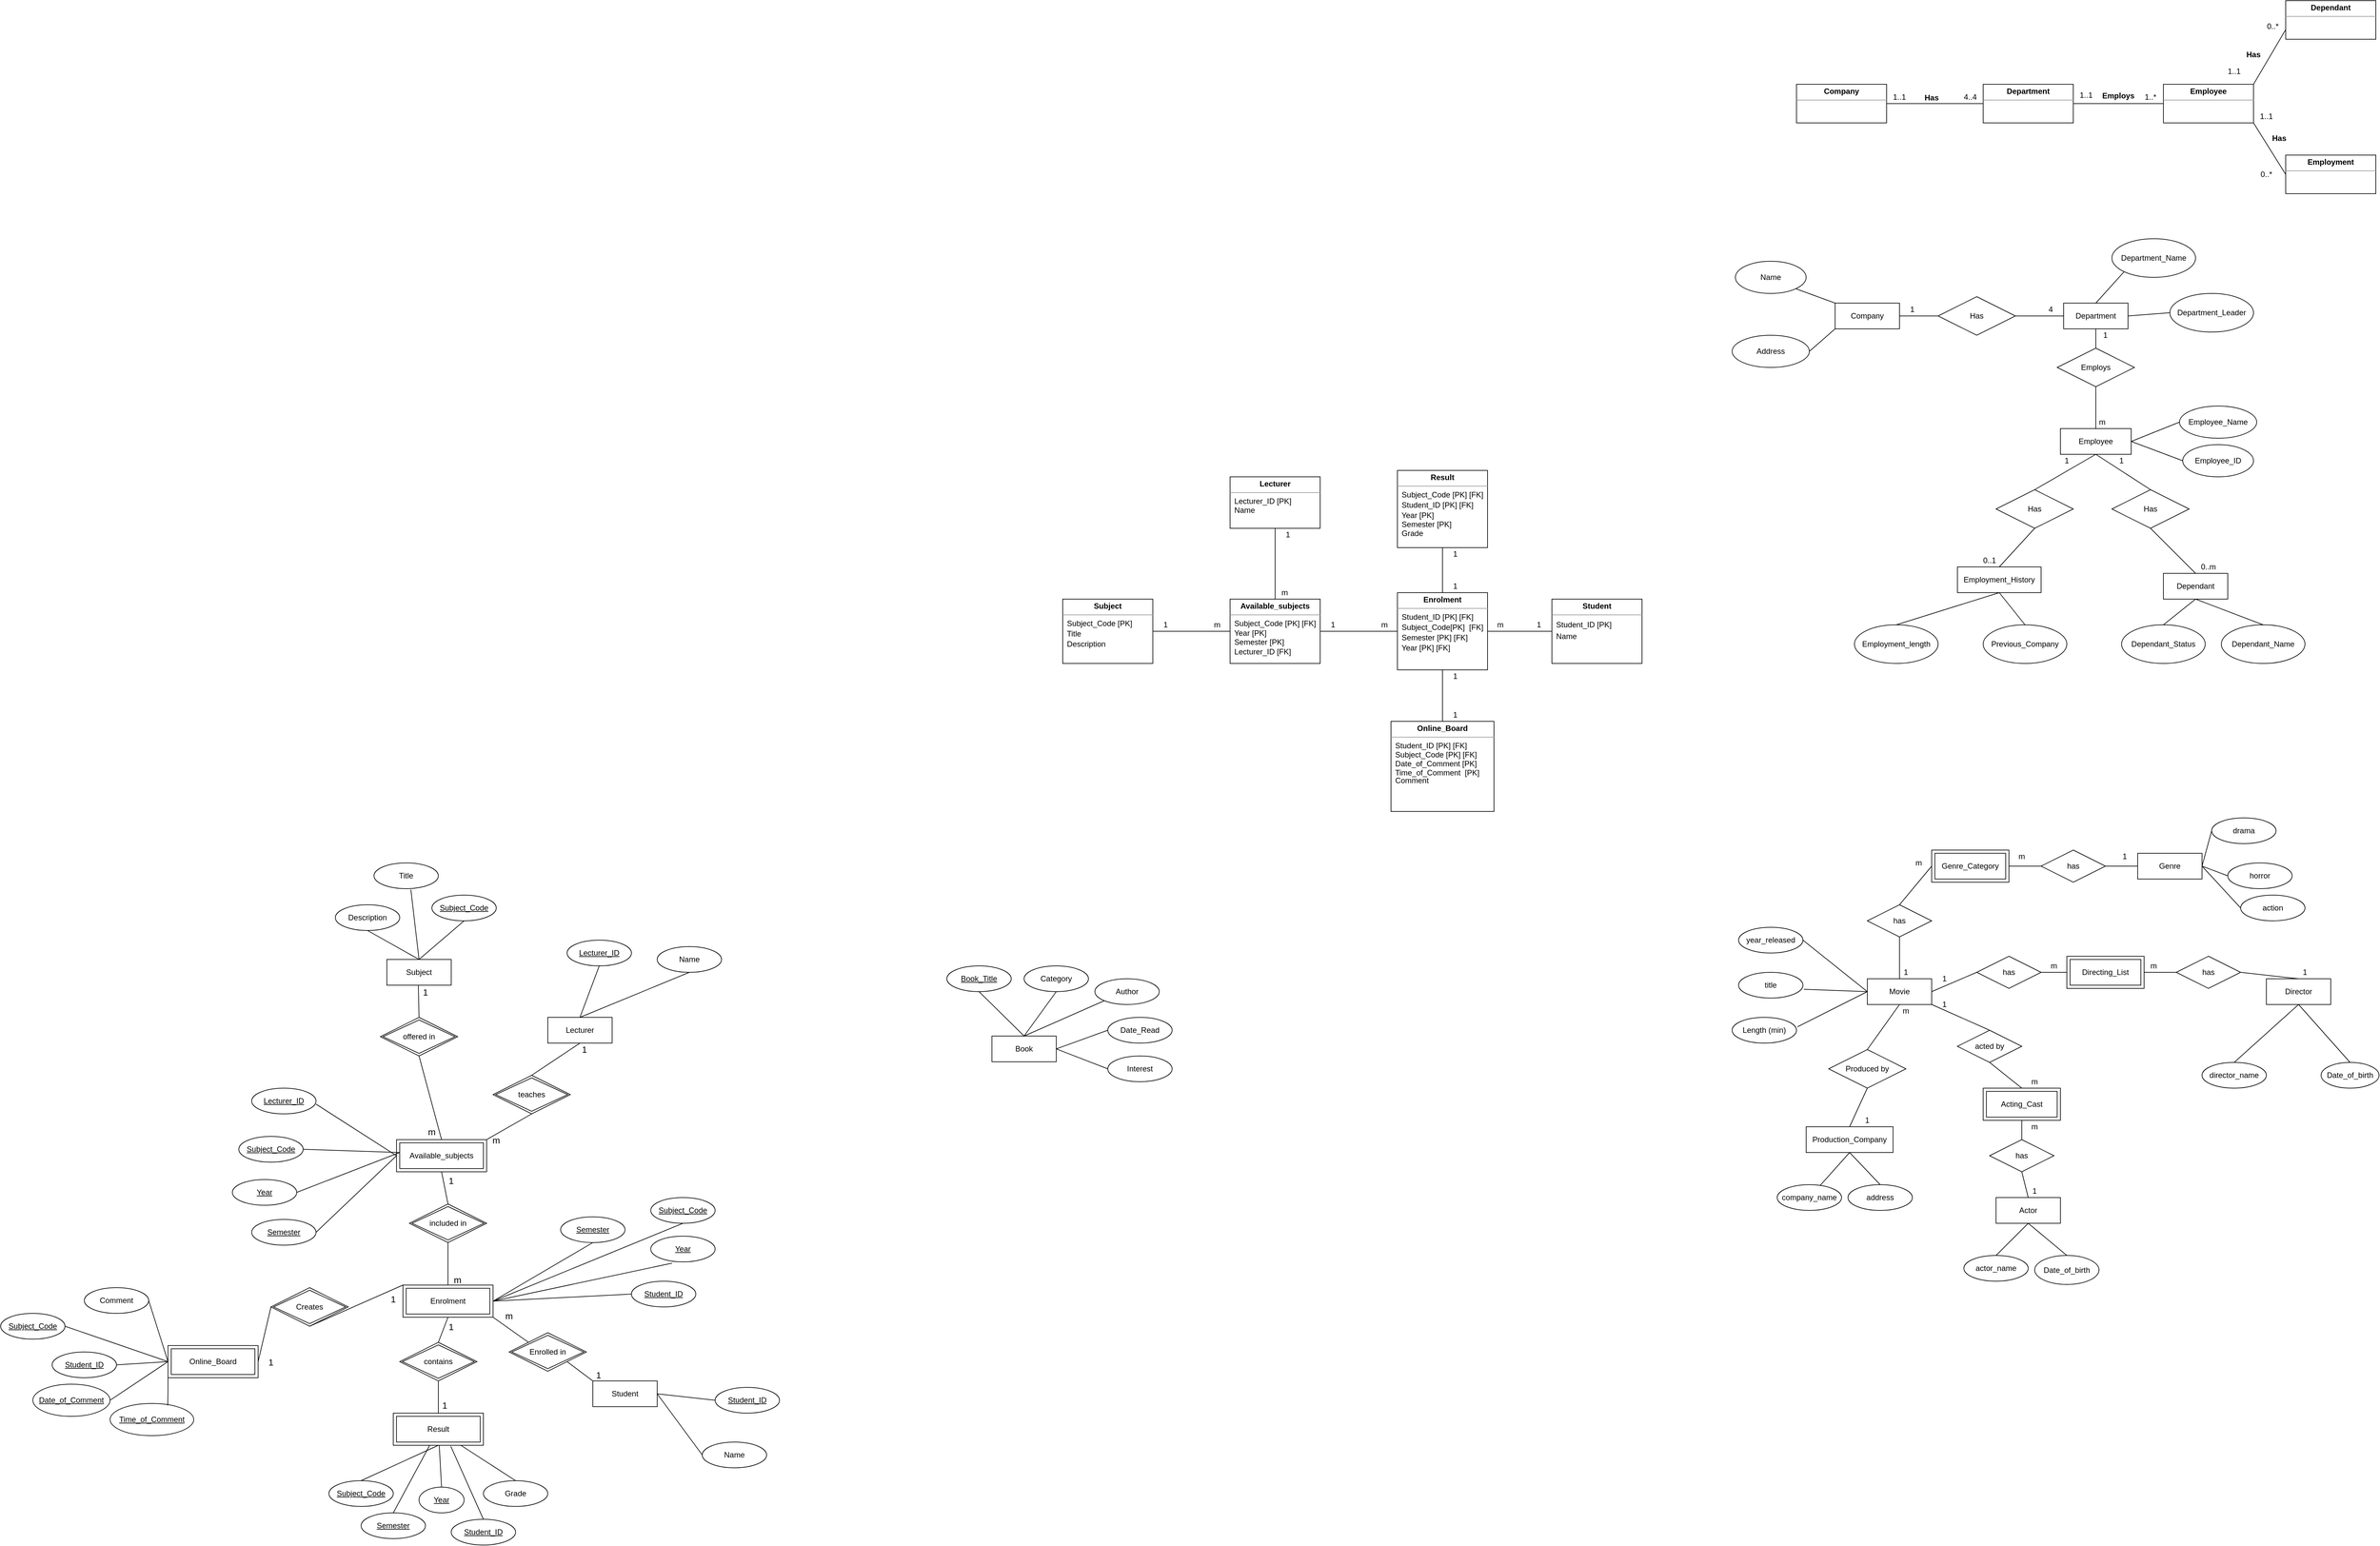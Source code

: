 <mxfile version="12.9.6" type="github">
  <diagram id="6DkOG1rdwAIXr64x-w1V" name="Page-1">
    <mxGraphModel dx="5114" dy="2166" grid="1" gridSize="10" guides="1" tooltips="1" connect="1" arrows="1" fold="1" page="1" pageScale="1" pageWidth="850" pageHeight="1100" math="0" shadow="0">
      <root>
        <mxCell id="0" />
        <mxCell id="1" parent="0" />
        <mxCell id="mapiuc-g3xAohrEqVc1D-4" value="&lt;p style=&quot;margin: 0px ; margin-top: 4px ; text-align: center&quot;&gt;&lt;b&gt;Company&lt;/b&gt;&lt;br&gt;&lt;/p&gt;&lt;hr size=&quot;1&quot;&gt;&lt;div style=&quot;height: 2px&quot;&gt;&lt;/div&gt;" style="verticalAlign=top;align=left;overflow=fill;fontSize=12;fontFamily=Helvetica;html=1;" parent="1" vertex="1">
          <mxGeometry x="-90" width="140" height="60" as="geometry" />
        </mxCell>
        <mxCell id="mapiuc-g3xAohrEqVc1D-5" value="&lt;p style=&quot;margin: 0px ; margin-top: 4px ; text-align: center&quot;&gt;&lt;b&gt;Department&lt;/b&gt;&lt;br&gt;&lt;/p&gt;&lt;hr size=&quot;1&quot;&gt;&lt;div style=&quot;height: 2px&quot;&gt;&lt;/div&gt;" style="verticalAlign=top;align=left;overflow=fill;fontSize=12;fontFamily=Helvetica;html=1;" parent="1" vertex="1">
          <mxGeometry x="200" width="140" height="60" as="geometry" />
        </mxCell>
        <mxCell id="mapiuc-g3xAohrEqVc1D-6" value="&lt;p style=&quot;margin: 0px ; margin-top: 4px ; text-align: center&quot;&gt;&lt;b&gt;Employee&lt;/b&gt;&lt;br&gt;&lt;/p&gt;&lt;hr size=&quot;1&quot;&gt;&lt;div style=&quot;height: 2px&quot;&gt;&lt;/div&gt;" style="verticalAlign=top;align=left;overflow=fill;fontSize=12;fontFamily=Helvetica;html=1;" parent="1" vertex="1">
          <mxGeometry x="480" width="140" height="60" as="geometry" />
        </mxCell>
        <mxCell id="mapiuc-g3xAohrEqVc1D-7" value="&lt;p style=&quot;margin: 0px ; margin-top: 4px ; text-align: center&quot;&gt;&lt;b&gt;Dependant&lt;/b&gt;&lt;br&gt;&lt;/p&gt;&lt;hr size=&quot;1&quot;&gt;&lt;div style=&quot;height: 2px&quot;&gt;&lt;/div&gt;" style="verticalAlign=top;align=left;overflow=fill;fontSize=12;fontFamily=Helvetica;html=1;" parent="1" vertex="1">
          <mxGeometry x="670" y="-130" width="140" height="60" as="geometry" />
        </mxCell>
        <mxCell id="mapiuc-g3xAohrEqVc1D-8" value="&lt;p style=&quot;margin: 0px ; margin-top: 4px ; text-align: center&quot;&gt;&lt;b&gt;Employment&lt;/b&gt;&lt;br&gt;&lt;/p&gt;&lt;hr size=&quot;1&quot;&gt;&lt;div style=&quot;height: 2px&quot;&gt;&lt;/div&gt;" style="verticalAlign=top;align=left;overflow=fill;fontSize=12;fontFamily=Helvetica;html=1;" parent="1" vertex="1">
          <mxGeometry x="670" y="110" width="140" height="60" as="geometry" />
        </mxCell>
        <mxCell id="mapiuc-g3xAohrEqVc1D-12" value="" style="endArrow=none;html=1;exitX=1;exitY=0.5;exitDx=0;exitDy=0;entryX=0;entryY=0.5;entryDx=0;entryDy=0;" parent="1" source="mapiuc-g3xAohrEqVc1D-4" target="mapiuc-g3xAohrEqVc1D-5" edge="1">
          <mxGeometry width="50" height="50" relative="1" as="geometry">
            <mxPoint x="240" y="130" as="sourcePoint" />
            <mxPoint x="290" y="80" as="targetPoint" />
          </mxGeometry>
        </mxCell>
        <mxCell id="mapiuc-g3xAohrEqVc1D-13" value="" style="endArrow=none;html=1;exitX=1;exitY=0.5;exitDx=0;exitDy=0;entryX=0;entryY=0.5;entryDx=0;entryDy=0;" parent="1" source="mapiuc-g3xAohrEqVc1D-5" target="mapiuc-g3xAohrEqVc1D-6" edge="1">
          <mxGeometry width="50" height="50" relative="1" as="geometry">
            <mxPoint x="410" y="29.41" as="sourcePoint" />
            <mxPoint x="470" y="29" as="targetPoint" />
          </mxGeometry>
        </mxCell>
        <mxCell id="mapiuc-g3xAohrEqVc1D-15" value="" style="endArrow=none;html=1;exitX=1;exitY=0;exitDx=0;exitDy=0;entryX=0;entryY=0.75;entryDx=0;entryDy=0;" parent="1" source="mapiuc-g3xAohrEqVc1D-6" target="mapiuc-g3xAohrEqVc1D-7" edge="1">
          <mxGeometry width="50" height="50" relative="1" as="geometry">
            <mxPoint x="660" y="-40.0" as="sourcePoint" />
            <mxPoint x="740" y="-40.0" as="targetPoint" />
          </mxGeometry>
        </mxCell>
        <mxCell id="mapiuc-g3xAohrEqVc1D-17" value="" style="endArrow=none;html=1;exitX=1;exitY=1;exitDx=0;exitDy=0;entryX=0;entryY=0.5;entryDx=0;entryDy=0;" parent="1" source="mapiuc-g3xAohrEqVc1D-6" target="mapiuc-g3xAohrEqVc1D-8" edge="1">
          <mxGeometry width="50" height="50" relative="1" as="geometry">
            <mxPoint x="610" y="240.0" as="sourcePoint" />
            <mxPoint x="690" y="240.0" as="targetPoint" />
          </mxGeometry>
        </mxCell>
        <mxCell id="mapiuc-g3xAohrEqVc1D-18" value="1..1" style="text;html=1;strokeColor=none;fillColor=none;align=center;verticalAlign=middle;whiteSpace=wrap;rounded=0;" parent="1" vertex="1">
          <mxGeometry x="50" y="10" width="40" height="20" as="geometry" />
        </mxCell>
        <mxCell id="mapiuc-g3xAohrEqVc1D-19" value="4..4" style="text;html=1;strokeColor=none;fillColor=none;align=center;verticalAlign=middle;whiteSpace=wrap;rounded=0;" parent="1" vertex="1">
          <mxGeometry x="160" y="10" width="40" height="20" as="geometry" />
        </mxCell>
        <mxCell id="mapiuc-g3xAohrEqVc1D-20" value="1..1" style="text;html=1;strokeColor=none;fillColor=none;align=center;verticalAlign=middle;whiteSpace=wrap;rounded=0;" parent="1" vertex="1">
          <mxGeometry x="340" y="7" width="40" height="20" as="geometry" />
        </mxCell>
        <mxCell id="mapiuc-g3xAohrEqVc1D-21" value="1..*" style="text;html=1;strokeColor=none;fillColor=none;align=center;verticalAlign=middle;whiteSpace=wrap;rounded=0;" parent="1" vertex="1">
          <mxGeometry x="440" y="10" width="40" height="20" as="geometry" />
        </mxCell>
        <mxCell id="mapiuc-g3xAohrEqVc1D-22" value="1..1" style="text;html=1;strokeColor=none;fillColor=none;align=center;verticalAlign=middle;whiteSpace=wrap;rounded=0;" parent="1" vertex="1">
          <mxGeometry x="570" y="-30" width="40" height="20" as="geometry" />
        </mxCell>
        <mxCell id="mapiuc-g3xAohrEqVc1D-23" value="0..*" style="text;html=1;strokeColor=none;fillColor=none;align=center;verticalAlign=middle;whiteSpace=wrap;rounded=0;" parent="1" vertex="1">
          <mxGeometry x="630" y="-100" width="40" height="20" as="geometry" />
        </mxCell>
        <mxCell id="mapiuc-g3xAohrEqVc1D-24" value="1..1" style="text;html=1;strokeColor=none;fillColor=none;align=center;verticalAlign=middle;whiteSpace=wrap;rounded=0;" parent="1" vertex="1">
          <mxGeometry x="620" y="40" width="40" height="20" as="geometry" />
        </mxCell>
        <mxCell id="mapiuc-g3xAohrEqVc1D-25" value="0..*" style="text;html=1;strokeColor=none;fillColor=none;align=center;verticalAlign=middle;whiteSpace=wrap;rounded=0;" parent="1" vertex="1">
          <mxGeometry x="620" y="130" width="40" height="20" as="geometry" />
        </mxCell>
        <mxCell id="mapiuc-g3xAohrEqVc1D-43" value="Has" style="text;align=center;fontStyle=1;verticalAlign=middle;spacingLeft=3;spacingRight=3;strokeColor=none;rotatable=0;points=[[0,0.5],[1,0.5]];portConstraint=eastwest;" parent="1" vertex="1">
          <mxGeometry x="80" y="7" width="80" height="26" as="geometry" />
        </mxCell>
        <mxCell id="mapiuc-g3xAohrEqVc1D-45" value="Employs" style="text;align=center;fontStyle=1;verticalAlign=middle;spacingLeft=3;spacingRight=3;strokeColor=none;rotatable=0;points=[[0,0.5],[1,0.5]];portConstraint=eastwest;" parent="1" vertex="1">
          <mxGeometry x="370" y="4" width="80" height="26" as="geometry" />
        </mxCell>
        <mxCell id="mapiuc-g3xAohrEqVc1D-46" value="Has" style="text;align=center;fontStyle=1;verticalAlign=middle;spacingLeft=3;spacingRight=3;strokeColor=none;rotatable=0;points=[[0,0.5],[1,0.5]];portConstraint=eastwest;" parent="1" vertex="1">
          <mxGeometry x="580" y="-60" width="80" height="26" as="geometry" />
        </mxCell>
        <mxCell id="mapiuc-g3xAohrEqVc1D-47" value="Has" style="text;align=center;fontStyle=1;verticalAlign=middle;spacingLeft=3;spacingRight=3;strokeColor=none;rotatable=0;points=[[0,0.5],[1,0.5]];portConstraint=eastwest;" parent="1" vertex="1">
          <mxGeometry x="620" y="70" width="80" height="26" as="geometry" />
        </mxCell>
        <mxCell id="mapiuc-g3xAohrEqVc1D-49" value="&lt;p style=&quot;margin: 0px ; margin-top: 4px ; text-align: center&quot;&gt;&lt;b&gt;Subject&lt;/b&gt;&lt;br&gt;&lt;/p&gt;&lt;hr size=&quot;1&quot;&gt;&lt;div style=&quot;height: 2px&quot;&gt;&amp;nbsp; Subject_Code [PK]&lt;br&gt;&lt;/div&gt;&lt;div style=&quot;height: 2px&quot;&gt;&lt;br&gt;&lt;/div&gt;&lt;div style=&quot;height: 2px&quot;&gt;&lt;br&gt;&lt;/div&gt;&lt;div style=&quot;height: 2px&quot;&gt;&lt;br&gt;&lt;/div&gt;&lt;div style=&quot;height: 2px&quot;&gt;&lt;br&gt;&lt;/div&gt;&lt;div style=&quot;height: 2px&quot;&gt;&lt;br&gt;&lt;/div&gt;&lt;div style=&quot;height: 2px&quot;&gt;&lt;br&gt;&lt;/div&gt;&lt;div style=&quot;height: 2px&quot;&gt;&lt;br&gt;&lt;/div&gt;&lt;div style=&quot;height: 2px&quot;&gt;&amp;nbsp; Title &lt;br&gt;&lt;/div&gt;&lt;div style=&quot;height: 2px&quot;&gt;&lt;br&gt;&lt;/div&gt;&lt;div style=&quot;height: 2px&quot;&gt;&lt;br&gt;&lt;/div&gt;&lt;div style=&quot;height: 2px&quot;&gt;&lt;br&gt;&lt;/div&gt;&lt;div style=&quot;height: 2px&quot;&gt;&lt;br&gt;&lt;/div&gt;&lt;div style=&quot;height: 2px&quot;&gt;&lt;br&gt;&lt;/div&gt;&lt;div style=&quot;height: 2px&quot;&gt;&lt;br&gt;&lt;/div&gt;&lt;div style=&quot;height: 2px&quot;&gt;&lt;br&gt;&lt;/div&gt;&lt;div style=&quot;height: 2px&quot;&gt;&amp;nbsp; Description&lt;br&gt;&lt;/div&gt;" style="verticalAlign=top;align=left;overflow=fill;fontSize=12;fontFamily=Helvetica;html=1;" parent="1" vertex="1">
          <mxGeometry x="-1230" y="800" width="140" height="100" as="geometry" />
        </mxCell>
        <mxCell id="mapiuc-g3xAohrEqVc1D-50" value="&lt;p style=&quot;margin: 0px ; margin-top: 4px ; text-align: center&quot;&gt;&lt;b&gt;Available_subjects&lt;/b&gt;&lt;br&gt;&lt;/p&gt;&lt;hr size=&quot;1&quot;&gt;&lt;div&gt;&amp;nbsp; Subject_Code [PK] [FK]&lt;br&gt;&lt;/div&gt;&lt;div&gt;&amp;nbsp; Year [PK]&lt;br&gt;&lt;/div&gt;&lt;div&gt;&amp;nbsp; Semester [PK]&lt;br&gt;&lt;/div&gt;&lt;div&gt;&amp;nbsp; Lecturer_ID [FK]&lt;br&gt;&lt;/div&gt;" style="verticalAlign=top;align=left;overflow=fill;fontSize=12;fontFamily=Helvetica;html=1;" parent="1" vertex="1">
          <mxGeometry x="-970" y="800" width="140" height="100" as="geometry" />
        </mxCell>
        <mxCell id="mapiuc-g3xAohrEqVc1D-51" value="&lt;p style=&quot;margin: 0px ; margin-top: 4px ; text-align: center&quot;&gt;&lt;b&gt;Lecturer&lt;/b&gt;&lt;br&gt;&lt;/p&gt;&lt;hr size=&quot;1&quot;&gt;&lt;div style=&quot;height: 2px&quot;&gt;&amp;nbsp; Lecturer_ID [PK]&lt;br&gt;&lt;/div&gt;&lt;div style=&quot;height: 2px&quot;&gt;&lt;br&gt;&lt;/div&gt;&lt;div style=&quot;height: 2px&quot;&gt;&lt;br&gt;&lt;/div&gt;&lt;div style=&quot;height: 2px&quot;&gt;&lt;br&gt;&lt;/div&gt;&lt;div style=&quot;height: 2px&quot;&gt;&lt;br&gt;&lt;/div&gt;&lt;div style=&quot;height: 2px&quot;&gt;&lt;br&gt;&lt;/div&gt;&lt;div style=&quot;height: 2px&quot;&gt;&lt;br&gt;&lt;/div&gt;&lt;div style=&quot;height: 2px&quot;&gt;&amp;nbsp; Name&lt;br&gt;&lt;/div&gt;" style="verticalAlign=top;align=left;overflow=fill;fontSize=12;fontFamily=Helvetica;html=1;" parent="1" vertex="1">
          <mxGeometry x="-970" y="610" width="140" height="80" as="geometry" />
        </mxCell>
        <mxCell id="mapiuc-g3xAohrEqVc1D-52" value="&lt;p style=&quot;margin: 0px ; margin-top: 4px ; text-align: center&quot;&gt;&lt;b&gt;Enrolment&lt;/b&gt;&lt;br&gt;&lt;/p&gt;&lt;hr size=&quot;1&quot;&gt;&lt;div style=&quot;height: 2px&quot;&gt;&amp;nbsp; Student_ID [PK] [FK]&lt;br&gt;&lt;/div&gt;&lt;div style=&quot;height: 2px&quot;&gt;&lt;br&gt;&lt;/div&gt;&lt;div style=&quot;height: 2px&quot;&gt;&lt;br&gt;&lt;/div&gt;&lt;div style=&quot;height: 2px&quot;&gt;&lt;br&gt;&lt;/div&gt;&lt;div style=&quot;height: 2px&quot;&gt;&lt;br&gt;&lt;/div&gt;&lt;div style=&quot;height: 2px&quot;&gt;&lt;br&gt;&lt;/div&gt;&lt;div style=&quot;height: 2px&quot;&gt;&lt;br&gt;&lt;/div&gt;&lt;div style=&quot;height: 2px&quot;&gt;&lt;br&gt;&lt;/div&gt;&lt;div style=&quot;height: 2px&quot;&gt;&amp;nbsp; Subject_Code[PK]&amp;nbsp; [FK]&lt;/div&gt;&lt;div style=&quot;height: 2px&quot;&gt;&lt;br&gt;&lt;/div&gt;&lt;div style=&quot;height: 2px&quot;&gt;&lt;br&gt;&lt;/div&gt;&lt;div style=&quot;height: 2px&quot;&gt;&lt;br&gt;&lt;/div&gt;&lt;div style=&quot;height: 2px&quot;&gt;&lt;br&gt;&lt;/div&gt;&lt;div style=&quot;height: 2px&quot;&gt;&lt;br&gt;&lt;/div&gt;&lt;div style=&quot;height: 2px&quot;&gt;&lt;br&gt;&lt;/div&gt;&lt;div style=&quot;height: 2px&quot;&gt;&lt;br&gt;&lt;/div&gt;&lt;div style=&quot;height: 2px&quot;&gt;&amp;nbsp; Semester [PK] [FK]&lt;/div&gt;&lt;div style=&quot;height: 2px&quot;&gt;&lt;br&gt;&lt;/div&gt;&lt;div style=&quot;height: 2px&quot;&gt;&lt;br&gt;&lt;/div&gt;&lt;div style=&quot;height: 2px&quot;&gt;&lt;br&gt;&lt;/div&gt;&lt;div style=&quot;height: 2px&quot;&gt;&lt;br&gt;&lt;/div&gt;&lt;div style=&quot;height: 2px&quot;&gt;&lt;br&gt;&lt;/div&gt;&lt;div style=&quot;height: 2px&quot;&gt;&amp;nbsp;&lt;br&gt;&lt;/div&gt;&lt;div style=&quot;height: 2px&quot;&gt;&lt;br&gt;&lt;/div&gt;&lt;div style=&quot;height: 2px&quot;&gt;&amp;nbsp; Year [PK] [FK]&lt;/div&gt;" style="verticalAlign=top;align=left;overflow=fill;fontSize=12;fontFamily=Helvetica;html=1;" parent="1" vertex="1">
          <mxGeometry x="-710" y="790" width="140" height="120" as="geometry" />
        </mxCell>
        <mxCell id="mapiuc-g3xAohrEqVc1D-53" value="&lt;p style=&quot;margin: 0px ; margin-top: 4px ; text-align: center&quot;&gt;&lt;b&gt;Online_Board&lt;/b&gt;&lt;br&gt;&lt;/p&gt;&lt;hr size=&quot;1&quot;&gt;&lt;div style=&quot;height: 2px&quot;&gt;&amp;nbsp; Student_ID [PK] [FK]&lt;/div&gt;&lt;div style=&quot;height: 2px&quot;&gt;&lt;br&gt;&lt;/div&gt;&lt;div style=&quot;height: 2px&quot;&gt;&lt;br&gt;&lt;/div&gt;&lt;div style=&quot;height: 2px&quot;&gt;&lt;br&gt;&lt;/div&gt;&lt;div style=&quot;height: 2px&quot;&gt;&lt;br&gt;&lt;/div&gt;&lt;div style=&quot;height: 2px&quot;&gt;&lt;br&gt;&lt;/div&gt;&lt;div style=&quot;height: 2px&quot;&gt;&lt;br&gt;&lt;/div&gt;&lt;div style=&quot;height: 2px&quot;&gt;&amp;nbsp; Subject_Code [PK] [FK]&lt;/div&gt;&lt;div style=&quot;height: 2px&quot;&gt;&lt;br&gt;&lt;/div&gt;&lt;div style=&quot;height: 2px&quot;&gt;&lt;br&gt;&lt;/div&gt;&lt;div style=&quot;height: 2px&quot;&gt;&lt;br&gt;&lt;/div&gt;&lt;div style=&quot;height: 2px&quot;&gt;&lt;br&gt;&lt;/div&gt;&lt;div style=&quot;height: 2px&quot;&gt;&lt;br&gt;&lt;/div&gt;&lt;div style=&quot;height: 2px&quot;&gt;&amp;nbsp; &lt;br&gt;&lt;/div&gt;&lt;div style=&quot;height: 2px&quot;&gt;&amp;nbsp; Date_of_Comment [PK]&lt;br&gt;&lt;/div&gt;&lt;div style=&quot;height: 2px&quot;&gt;&lt;br&gt;&lt;/div&gt;&lt;div style=&quot;height: 2px&quot;&gt;&lt;br&gt;&lt;/div&gt;&lt;div style=&quot;height: 2px&quot;&gt;&lt;br&gt;&lt;/div&gt;&lt;div style=&quot;height: 2px&quot;&gt;&lt;br&gt;&lt;/div&gt;&lt;div style=&quot;height: 2px&quot;&gt;&lt;br&gt;&lt;/div&gt;&lt;div style=&quot;height: 2px&quot;&gt;&lt;br&gt;&lt;/div&gt;&lt;div style=&quot;height: 2px&quot;&gt;&amp;nbsp; Time_of_Comment&amp;nbsp; [PK]&lt;br&gt;&lt;div style=&quot;height: 2px&quot;&gt;&lt;br&gt;&lt;/div&gt;&lt;div style=&quot;height: 2px&quot;&gt;&lt;br&gt;&lt;/div&gt;&lt;div style=&quot;height: 2px&quot;&gt;&lt;br&gt;&lt;/div&gt;&lt;div style=&quot;height: 2px&quot;&gt;&lt;br&gt;&lt;br&gt;&lt;/div&gt;&lt;/div&gt;&lt;div style=&quot;height: 2px&quot;&gt;&lt;br&gt;&lt;/div&gt;&lt;div style=&quot;height: 2px&quot;&gt;&lt;br&gt;&lt;/div&gt;&lt;div style=&quot;height: 2px&quot;&gt;&lt;br&gt;&lt;/div&gt;&lt;div style=&quot;height: 2px&quot;&gt;&lt;br&gt;&lt;/div&gt;&lt;div style=&quot;height: 2px&quot;&gt;&lt;br&gt;&lt;/div&gt;&lt;div style=&quot;height: 2px&quot;&gt;&amp;nbsp; Comment&lt;br&gt;&lt;/div&gt;&lt;div style=&quot;height: 2px&quot;&gt;&lt;br&gt;&lt;/div&gt;&lt;div style=&quot;height: 2px&quot;&gt;&lt;br&gt;&lt;/div&gt;&lt;div style=&quot;height: 2px&quot;&gt;&lt;br&gt;&lt;/div&gt;&lt;div style=&quot;height: 2px&quot;&gt;&lt;br&gt;&lt;/div&gt;&lt;div style=&quot;height: 2px&quot;&gt;&lt;br&gt;&lt;/div&gt;&lt;div style=&quot;height: 2px&quot;&gt;&lt;br&gt;&lt;/div&gt;" style="verticalAlign=top;align=left;overflow=fill;fontSize=12;fontFamily=Helvetica;html=1;" parent="1" vertex="1">
          <mxGeometry x="-720" y="990" width="160" height="140" as="geometry" />
        </mxCell>
        <mxCell id="mapiuc-g3xAohrEqVc1D-54" value="&lt;p style=&quot;margin: 0px ; margin-top: 4px ; text-align: center&quot;&gt;&lt;b&gt;Student&lt;/b&gt;&lt;br&gt;&lt;/p&gt;&lt;hr size=&quot;1&quot;&gt;&lt;div style=&quot;height: 2px&quot;&gt;&amp;nbsp; &lt;br&gt;&lt;/div&gt;&lt;div style=&quot;height: 2px&quot;&gt;&amp;nbsp; Student_ID [PK]&lt;/div&gt;&lt;div style=&quot;height: 2px&quot;&gt;&lt;br&gt;&lt;/div&gt;&lt;div style=&quot;height: 2px&quot;&gt;&lt;br&gt;&lt;/div&gt;&lt;div style=&quot;height: 2px&quot;&gt;&lt;br&gt;&lt;/div&gt;&lt;div style=&quot;height: 2px&quot;&gt;&lt;br&gt;&lt;/div&gt;&lt;div style=&quot;height: 2px&quot;&gt;&lt;br&gt;&lt;/div&gt;&lt;div style=&quot;height: 2px&quot;&gt;&lt;br&gt;&lt;/div&gt;&lt;div style=&quot;height: 2px&quot;&gt;&lt;br&gt;&lt;/div&gt;&lt;div style=&quot;height: 2px&quot;&gt;&lt;br&gt;&lt;/div&gt;&lt;div style=&quot;height: 2px&quot;&gt;&amp;nbsp; Name&lt;div style=&quot;height: 2px&quot;&gt;&lt;br&gt;&lt;/div&gt;&lt;div style=&quot;height: 2px&quot;&gt;&lt;br&gt;&lt;br&gt;&lt;/div&gt;&lt;div style=&quot;height: 2px&quot;&gt;&lt;br&gt;&lt;/div&gt;&lt;div style=&quot;height: 2px&quot;&gt;&lt;br&gt;&lt;/div&gt;&lt;div style=&quot;height: 2px&quot;&gt;&lt;br&gt;&lt;/div&gt;&lt;div style=&quot;height: 2px&quot;&gt;&lt;br&gt;&lt;br&gt;&lt;/div&gt;&lt;/div&gt;" style="verticalAlign=top;align=left;overflow=fill;fontSize=12;fontFamily=Helvetica;html=1;" parent="1" vertex="1">
          <mxGeometry x="-470" y="800" width="140" height="100" as="geometry" />
        </mxCell>
        <mxCell id="mapiuc-g3xAohrEqVc1D-55" value="&lt;p style=&quot;margin: 0px ; margin-top: 4px ; text-align: center&quot;&gt;&lt;b&gt;Result&lt;/b&gt;&lt;br&gt;&lt;/p&gt;&lt;hr size=&quot;1&quot;&gt;&lt;div style=&quot;height: 2px&quot;&gt;&amp;nbsp; Subject_Code [PK] [FK]&lt;/div&gt;&lt;div style=&quot;height: 2px&quot;&gt;&lt;br&gt;&lt;/div&gt;&lt;div style=&quot;height: 2px&quot;&gt;&lt;br&gt;&lt;/div&gt;&lt;div style=&quot;height: 2px&quot;&gt;&lt;br&gt;&lt;/div&gt;&lt;div style=&quot;height: 2px&quot;&gt;&lt;br&gt;&lt;/div&gt;&lt;div style=&quot;height: 2px&quot;&gt;&lt;br&gt;&lt;/div&gt;&lt;div style=&quot;height: 2px&quot;&gt;&lt;br&gt;&lt;/div&gt;&lt;div style=&quot;height: 2px&quot;&gt;&lt;br&gt;&lt;/div&gt;&lt;div style=&quot;height: 2px&quot;&gt;&amp;nbsp; Student_ID [PK] [FK]&lt;/div&gt;&lt;div style=&quot;height: 2px&quot;&gt;&lt;br&gt;&lt;/div&gt;&lt;div style=&quot;height: 2px&quot;&gt;&lt;br&gt;&lt;/div&gt;&lt;div style=&quot;height: 2px&quot;&gt;&lt;br&gt;&lt;/div&gt;&lt;div style=&quot;height: 2px&quot;&gt;&lt;br&gt;&lt;/div&gt;&lt;div style=&quot;height: 2px&quot;&gt;&lt;br&gt;&lt;/div&gt;&lt;div style=&quot;height: 2px&quot;&gt;&lt;br&gt;&lt;/div&gt;&lt;div style=&quot;height: 2px&quot;&gt;&amp;nbsp; &lt;br&gt;&lt;/div&gt;&lt;div style=&quot;height: 2px&quot;&gt;&amp;nbsp; Year [PK]&lt;/div&gt;&lt;div style=&quot;height: 2px&quot;&gt;&lt;br&gt;&lt;/div&gt;&lt;div style=&quot;height: 2px&quot;&gt;&lt;br&gt;&lt;/div&gt;&lt;div style=&quot;height: 2px&quot;&gt;&lt;br&gt;&lt;/div&gt;&lt;div style=&quot;height: 2px&quot;&gt;&lt;br&gt;&lt;/div&gt;&lt;div style=&quot;height: 2px&quot;&gt;&lt;br&gt;&lt;/div&gt;&lt;div style=&quot;height: 2px&quot;&gt;&lt;br&gt;&lt;/div&gt;&lt;div style=&quot;height: 2px&quot;&gt;&amp;nbsp; Semester [PK]&lt;/div&gt;&lt;div style=&quot;height: 2px&quot;&gt;&lt;br&gt;&lt;/div&gt;&lt;div style=&quot;height: 2px&quot;&gt;&lt;br&gt;&lt;/div&gt;&lt;div style=&quot;height: 2px&quot;&gt;&lt;br&gt;&lt;/div&gt;&lt;div style=&quot;height: 2px&quot;&gt;&lt;br&gt;&lt;/div&gt;&lt;div style=&quot;height: 2px&quot;&gt;&lt;br&gt;&lt;/div&gt;&lt;div style=&quot;height: 2px&quot;&gt;&lt;br&gt;&lt;/div&gt;&lt;div style=&quot;height: 2px&quot;&gt;&amp;nbsp; Grade&lt;br&gt;&lt;/div&gt;" style="verticalAlign=top;align=left;overflow=fill;fontSize=12;fontFamily=Helvetica;html=1;" parent="1" vertex="1">
          <mxGeometry x="-710" y="600" width="140" height="120" as="geometry" />
        </mxCell>
        <mxCell id="mapiuc-g3xAohrEqVc1D-56" value="" style="endArrow=none;html=1;rounded=0;entryX=0;entryY=0.5;entryDx=0;entryDy=0;" parent="1" target="mapiuc-g3xAohrEqVc1D-50" edge="1">
          <mxGeometry relative="1" as="geometry">
            <mxPoint x="-1090" y="850" as="sourcePoint" />
            <mxPoint x="-890" y="990" as="targetPoint" />
          </mxGeometry>
        </mxCell>
        <mxCell id="mapiuc-g3xAohrEqVc1D-57" value="" style="endArrow=none;html=1;rounded=0;exitX=0.5;exitY=1;exitDx=0;exitDy=0;" parent="1" source="mapiuc-g3xAohrEqVc1D-51" target="mapiuc-g3xAohrEqVc1D-50" edge="1">
          <mxGeometry relative="1" as="geometry">
            <mxPoint x="-940" y="770" as="sourcePoint" />
            <mxPoint x="-820" y="770" as="targetPoint" />
          </mxGeometry>
        </mxCell>
        <mxCell id="mapiuc-g3xAohrEqVc1D-58" value="" style="endArrow=none;html=1;rounded=0;exitX=1;exitY=0.5;exitDx=0;exitDy=0;entryX=0;entryY=0.5;entryDx=0;entryDy=0;" parent="1" source="mapiuc-g3xAohrEqVc1D-50" target="mapiuc-g3xAohrEqVc1D-52" edge="1">
          <mxGeometry relative="1" as="geometry">
            <mxPoint x="-820" y="849.5" as="sourcePoint" />
            <mxPoint x="-700" y="849.5" as="targetPoint" />
          </mxGeometry>
        </mxCell>
        <mxCell id="mapiuc-g3xAohrEqVc1D-59" value="" style="endArrow=none;html=1;rounded=0;exitX=0.5;exitY=1;exitDx=0;exitDy=0;entryX=0.5;entryY=0;entryDx=0;entryDy=0;" parent="1" source="mapiuc-g3xAohrEqVc1D-52" target="mapiuc-g3xAohrEqVc1D-53" edge="1">
          <mxGeometry relative="1" as="geometry">
            <mxPoint x="-650" y="950" as="sourcePoint" />
            <mxPoint x="-530" y="950" as="targetPoint" />
          </mxGeometry>
        </mxCell>
        <mxCell id="mapiuc-g3xAohrEqVc1D-60" value="" style="endArrow=none;html=1;rounded=0;exitX=0.5;exitY=1;exitDx=0;exitDy=0;entryX=0.5;entryY=0;entryDx=0;entryDy=0;" parent="1" source="mapiuc-g3xAohrEqVc1D-55" target="mapiuc-g3xAohrEqVc1D-52" edge="1">
          <mxGeometry relative="1" as="geometry">
            <mxPoint x="-1050" y="890" as="sourcePoint" />
            <mxPoint x="-930" y="890" as="targetPoint" />
          </mxGeometry>
        </mxCell>
        <mxCell id="mapiuc-g3xAohrEqVc1D-61" value="" style="endArrow=none;html=1;rounded=0;exitX=0;exitY=0.5;exitDx=0;exitDy=0;entryX=1;entryY=0.5;entryDx=0;entryDy=0;" parent="1" source="mapiuc-g3xAohrEqVc1D-54" target="mapiuc-g3xAohrEqVc1D-52" edge="1">
          <mxGeometry relative="1" as="geometry">
            <mxPoint x="-1040" y="900" as="sourcePoint" />
            <mxPoint x="-920" y="900" as="targetPoint" />
          </mxGeometry>
        </mxCell>
        <mxCell id="mapiuc-g3xAohrEqVc1D-63" value="1" style="text;html=1;strokeColor=none;fillColor=none;align=center;verticalAlign=middle;whiteSpace=wrap;rounded=0;" parent="1" vertex="1">
          <mxGeometry x="-1090" y="830" width="40" height="20" as="geometry" />
        </mxCell>
        <mxCell id="mapiuc-g3xAohrEqVc1D-64" value="m" style="text;html=1;strokeColor=none;fillColor=none;align=center;verticalAlign=middle;whiteSpace=wrap;rounded=0;" parent="1" vertex="1">
          <mxGeometry x="-1010" y="830" width="40" height="20" as="geometry" />
        </mxCell>
        <mxCell id="mapiuc-g3xAohrEqVc1D-66" value="m" style="text;html=1;strokeColor=none;fillColor=none;align=center;verticalAlign=middle;whiteSpace=wrap;rounded=0;" parent="1" vertex="1">
          <mxGeometry x="-905" y="780" width="40" height="20" as="geometry" />
        </mxCell>
        <mxCell id="mapiuc-g3xAohrEqVc1D-67" value="1" style="text;html=1;strokeColor=none;fillColor=none;align=center;verticalAlign=middle;whiteSpace=wrap;rounded=0;" parent="1" vertex="1">
          <mxGeometry x="-900" y="690" width="40" height="20" as="geometry" />
        </mxCell>
        <mxCell id="mapiuc-g3xAohrEqVc1D-68" value="1" style="text;html=1;strokeColor=none;fillColor=none;align=center;verticalAlign=middle;whiteSpace=wrap;rounded=0;" parent="1" vertex="1">
          <mxGeometry x="-830" y="830" width="40" height="20" as="geometry" />
        </mxCell>
        <mxCell id="mapiuc-g3xAohrEqVc1D-69" value="m" style="text;html=1;strokeColor=none;fillColor=none;align=center;verticalAlign=middle;whiteSpace=wrap;rounded=0;" parent="1" vertex="1">
          <mxGeometry x="-750" y="830" width="40" height="20" as="geometry" />
        </mxCell>
        <mxCell id="mapiuc-g3xAohrEqVc1D-70" value="1" style="text;html=1;strokeColor=none;fillColor=none;align=center;verticalAlign=middle;whiteSpace=wrap;rounded=0;" parent="1" vertex="1">
          <mxGeometry x="-640" y="720" width="40" height="20" as="geometry" />
        </mxCell>
        <mxCell id="mapiuc-g3xAohrEqVc1D-71" value="1" style="text;html=1;strokeColor=none;fillColor=none;align=center;verticalAlign=middle;whiteSpace=wrap;rounded=0;" parent="1" vertex="1">
          <mxGeometry x="-640" y="770" width="40" height="20" as="geometry" />
        </mxCell>
        <mxCell id="mapiuc-g3xAohrEqVc1D-72" value="1" style="text;html=1;strokeColor=none;fillColor=none;align=center;verticalAlign=middle;whiteSpace=wrap;rounded=0;" parent="1" vertex="1">
          <mxGeometry x="-510" y="830" width="40" height="20" as="geometry" />
        </mxCell>
        <mxCell id="mapiuc-g3xAohrEqVc1D-73" value="m" style="text;html=1;strokeColor=none;fillColor=none;align=center;verticalAlign=middle;whiteSpace=wrap;rounded=0;" parent="1" vertex="1">
          <mxGeometry x="-570" y="830" width="40" height="20" as="geometry" />
        </mxCell>
        <mxCell id="mapiuc-g3xAohrEqVc1D-74" value="1" style="text;html=1;strokeColor=none;fillColor=none;align=center;verticalAlign=middle;whiteSpace=wrap;rounded=0;" parent="1" vertex="1">
          <mxGeometry x="-640" y="910" width="40" height="20" as="geometry" />
        </mxCell>
        <mxCell id="mapiuc-g3xAohrEqVc1D-75" value="1" style="text;html=1;strokeColor=none;fillColor=none;align=center;verticalAlign=middle;whiteSpace=wrap;rounded=0;" parent="1" vertex="1">
          <mxGeometry x="-640" y="970" width="40" height="20" as="geometry" />
        </mxCell>
        <mxCell id="mapiuc-g3xAohrEqVc1D-76" value="Company" style="whiteSpace=wrap;html=1;align=center;" parent="1" vertex="1">
          <mxGeometry x="-30" y="340" width="100" height="40" as="geometry" />
        </mxCell>
        <mxCell id="mapiuc-g3xAohrEqVc1D-94" value="Dependant" style="whiteSpace=wrap;html=1;align=center;" parent="1" vertex="1">
          <mxGeometry x="480" y="760" width="100" height="40" as="geometry" />
        </mxCell>
        <mxCell id="mapiuc-g3xAohrEqVc1D-95" value="Department" style="whiteSpace=wrap;html=1;align=center;" parent="1" vertex="1">
          <mxGeometry x="325" y="340" width="100" height="40" as="geometry" />
        </mxCell>
        <mxCell id="mapiuc-g3xAohrEqVc1D-96" value="Employment_History" style="whiteSpace=wrap;html=1;align=center;" parent="1" vertex="1">
          <mxGeometry x="160" y="750" width="130" height="40" as="geometry" />
        </mxCell>
        <mxCell id="mapiuc-g3xAohrEqVc1D-97" value="Employee" style="whiteSpace=wrap;html=1;align=center;" parent="1" vertex="1">
          <mxGeometry x="320" y="535" width="110" height="40" as="geometry" />
        </mxCell>
        <mxCell id="mapiuc-g3xAohrEqVc1D-99" value="" style="endArrow=none;html=1;rounded=0;exitX=1;exitY=0.5;exitDx=0;exitDy=0;entryX=0;entryY=0.5;entryDx=0;entryDy=0;" parent="1" source="mapiuc-g3xAohrEqVc1D-76" target="mapiuc-g3xAohrEqVc1D-103" edge="1">
          <mxGeometry relative="1" as="geometry">
            <mxPoint x="400" y="410" as="sourcePoint" />
            <mxPoint x="560" y="410" as="targetPoint" />
          </mxGeometry>
        </mxCell>
        <mxCell id="mapiuc-g3xAohrEqVc1D-100" value="" style="endArrow=none;html=1;rounded=0;exitX=0.5;exitY=1;exitDx=0;exitDy=0;entryX=0.5;entryY=0;entryDx=0;entryDy=0;" parent="1" source="mapiuc-g3xAohrEqVc1D-95" target="mapiuc-g3xAohrEqVc1D-106" edge="1">
          <mxGeometry relative="1" as="geometry">
            <mxPoint x="580" y="380" as="sourcePoint" />
            <mxPoint x="660" y="380" as="targetPoint" />
          </mxGeometry>
        </mxCell>
        <mxCell id="mapiuc-g3xAohrEqVc1D-102" value="" style="endArrow=none;html=1;rounded=0;exitX=0.5;exitY=0;exitDx=0;exitDy=0;entryX=0.5;entryY=1;entryDx=0;entryDy=0;" parent="1" source="mapiuc-g3xAohrEqVc1D-96" target="mapiuc-g3xAohrEqVc1D-107" edge="1">
          <mxGeometry relative="1" as="geometry">
            <mxPoint x="500" y="490" as="sourcePoint" />
            <mxPoint x="500" y="560.0" as="targetPoint" />
          </mxGeometry>
        </mxCell>
        <mxCell id="mapiuc-g3xAohrEqVc1D-103" value="Has" style="shape=rhombus;perimeter=rhombusPerimeter;whiteSpace=wrap;html=1;align=center;" parent="1" vertex="1">
          <mxGeometry x="130" y="330" width="120" height="60" as="geometry" />
        </mxCell>
        <mxCell id="mapiuc-g3xAohrEqVc1D-104" value="" style="endArrow=none;html=1;rounded=0;exitX=1;exitY=0.5;exitDx=0;exitDy=0;entryX=0;entryY=0.5;entryDx=0;entryDy=0;" parent="1" source="mapiuc-g3xAohrEqVc1D-103" target="mapiuc-g3xAohrEqVc1D-95" edge="1">
          <mxGeometry relative="1" as="geometry">
            <mxPoint x="510" y="360" as="sourcePoint" />
            <mxPoint x="510" y="430.0" as="targetPoint" />
          </mxGeometry>
        </mxCell>
        <mxCell id="mapiuc-g3xAohrEqVc1D-106" value="Employs" style="shape=rhombus;perimeter=rhombusPerimeter;whiteSpace=wrap;html=1;align=center;" parent="1" vertex="1">
          <mxGeometry x="315" y="410" width="120" height="60" as="geometry" />
        </mxCell>
        <mxCell id="mapiuc-g3xAohrEqVc1D-107" value="Has" style="shape=rhombus;perimeter=rhombusPerimeter;whiteSpace=wrap;html=1;align=center;" parent="1" vertex="1">
          <mxGeometry x="220" y="630" width="120" height="60" as="geometry" />
        </mxCell>
        <mxCell id="mapiuc-g3xAohrEqVc1D-108" value="Has" style="shape=rhombus;perimeter=rhombusPerimeter;whiteSpace=wrap;html=1;align=center;" parent="1" vertex="1">
          <mxGeometry x="400" y="630" width="120" height="60" as="geometry" />
        </mxCell>
        <mxCell id="mapiuc-g3xAohrEqVc1D-109" value="" style="endArrow=none;html=1;rounded=0;exitX=0.5;exitY=0;exitDx=0;exitDy=0;entryX=0.5;entryY=1;entryDx=0;entryDy=0;" parent="1" source="mapiuc-g3xAohrEqVc1D-97" target="mapiuc-g3xAohrEqVc1D-106" edge="1">
          <mxGeometry relative="1" as="geometry">
            <mxPoint x="350" y="730" as="sourcePoint" />
            <mxPoint x="400" y="670" as="targetPoint" />
          </mxGeometry>
        </mxCell>
        <mxCell id="mapiuc-g3xAohrEqVc1D-110" value="" style="endArrow=none;html=1;rounded=0;exitX=0.5;exitY=0;exitDx=0;exitDy=0;entryX=0.5;entryY=1;entryDx=0;entryDy=0;" parent="1" source="mapiuc-g3xAohrEqVc1D-107" target="mapiuc-g3xAohrEqVc1D-97" edge="1">
          <mxGeometry relative="1" as="geometry">
            <mxPoint x="360" y="740" as="sourcePoint" />
            <mxPoint x="410" y="680" as="targetPoint" />
          </mxGeometry>
        </mxCell>
        <mxCell id="mapiuc-g3xAohrEqVc1D-111" value="" style="endArrow=none;html=1;rounded=0;exitX=0.5;exitY=0;exitDx=0;exitDy=0;entryX=0.5;entryY=1;entryDx=0;entryDy=0;" parent="1" source="mapiuc-g3xAohrEqVc1D-108" target="mapiuc-g3xAohrEqVc1D-97" edge="1">
          <mxGeometry relative="1" as="geometry">
            <mxPoint x="370" y="750" as="sourcePoint" />
            <mxPoint x="420" y="690" as="targetPoint" />
          </mxGeometry>
        </mxCell>
        <mxCell id="mapiuc-g3xAohrEqVc1D-112" value="" style="endArrow=none;html=1;rounded=0;exitX=0.5;exitY=0;exitDx=0;exitDy=0;entryX=0.5;entryY=1;entryDx=0;entryDy=0;" parent="1" source="mapiuc-g3xAohrEqVc1D-94" target="mapiuc-g3xAohrEqVc1D-108" edge="1">
          <mxGeometry relative="1" as="geometry">
            <mxPoint x="380" y="760" as="sourcePoint" />
            <mxPoint x="430" y="700" as="targetPoint" />
          </mxGeometry>
        </mxCell>
        <mxCell id="mapiuc-g3xAohrEqVc1D-113" value="1" style="text;html=1;strokeColor=none;fillColor=none;align=center;verticalAlign=middle;whiteSpace=wrap;rounded=0;" parent="1" vertex="1">
          <mxGeometry x="70" y="340" width="40" height="20" as="geometry" />
        </mxCell>
        <mxCell id="mapiuc-g3xAohrEqVc1D-114" value="4" style="text;html=1;strokeColor=none;fillColor=none;align=center;verticalAlign=middle;whiteSpace=wrap;rounded=0;" parent="1" vertex="1">
          <mxGeometry x="285" y="340" width="40" height="20" as="geometry" />
        </mxCell>
        <mxCell id="mapiuc-g3xAohrEqVc1D-115" value="1" style="text;html=1;strokeColor=none;fillColor=none;align=center;verticalAlign=middle;whiteSpace=wrap;rounded=0;" parent="1" vertex="1">
          <mxGeometry x="370" y="380" width="40" height="20" as="geometry" />
        </mxCell>
        <mxCell id="mapiuc-g3xAohrEqVc1D-117" value="m" style="text;html=1;strokeColor=none;fillColor=none;align=center;verticalAlign=middle;whiteSpace=wrap;rounded=0;" parent="1" vertex="1">
          <mxGeometry x="365" y="515" width="40" height="20" as="geometry" />
        </mxCell>
        <mxCell id="mapiuc-g3xAohrEqVc1D-118" value="1" style="text;html=1;strokeColor=none;fillColor=none;align=center;verticalAlign=middle;whiteSpace=wrap;rounded=0;" parent="1" vertex="1">
          <mxGeometry x="395" y="575" width="40" height="20" as="geometry" />
        </mxCell>
        <mxCell id="mapiuc-g3xAohrEqVc1D-119" value="1" style="text;html=1;strokeColor=none;fillColor=none;align=center;verticalAlign=middle;whiteSpace=wrap;rounded=0;" parent="1" vertex="1">
          <mxGeometry x="310" y="575" width="40" height="20" as="geometry" />
        </mxCell>
        <mxCell id="mapiuc-g3xAohrEqVc1D-120" value="0..m" style="text;html=1;strokeColor=none;fillColor=none;align=center;verticalAlign=middle;whiteSpace=wrap;rounded=0;" parent="1" vertex="1">
          <mxGeometry x="530" y="740" width="40" height="20" as="geometry" />
        </mxCell>
        <mxCell id="mapiuc-g3xAohrEqVc1D-121" value="0..1" style="text;html=1;strokeColor=none;fillColor=none;align=center;verticalAlign=middle;whiteSpace=wrap;rounded=0;" parent="1" vertex="1">
          <mxGeometry x="190" y="730" width="40" height="20" as="geometry" />
        </mxCell>
        <mxCell id="mapiuc-g3xAohrEqVc1D-122" value="Address" style="ellipse;whiteSpace=wrap;html=1;align=center;" parent="1" vertex="1">
          <mxGeometry x="-190" y="390" width="120" height="50" as="geometry" />
        </mxCell>
        <mxCell id="mapiuc-g3xAohrEqVc1D-123" value="Name" style="ellipse;whiteSpace=wrap;html=1;align=center;" parent="1" vertex="1">
          <mxGeometry x="-185" y="275" width="110" height="50" as="geometry" />
        </mxCell>
        <mxCell id="mapiuc-g3xAohrEqVc1D-124" value="Department_Name" style="ellipse;whiteSpace=wrap;html=1;align=center;" parent="1" vertex="1">
          <mxGeometry x="400" y="240" width="130" height="60" as="geometry" />
        </mxCell>
        <mxCell id="mapiuc-g3xAohrEqVc1D-125" value="Department_Leader" style="ellipse;whiteSpace=wrap;html=1;align=center;" parent="1" vertex="1">
          <mxGeometry x="490" y="325" width="130" height="60" as="geometry" />
        </mxCell>
        <mxCell id="mapiuc-g3xAohrEqVc1D-127" value="Employee_Name" style="ellipse;whiteSpace=wrap;html=1;align=center;" parent="1" vertex="1">
          <mxGeometry x="505" y="500" width="120" height="50" as="geometry" />
        </mxCell>
        <mxCell id="mapiuc-g3xAohrEqVc1D-128" value="Employee_ID" style="ellipse;whiteSpace=wrap;html=1;align=center;" parent="1" vertex="1">
          <mxGeometry x="510" y="560" width="110" height="50" as="geometry" />
        </mxCell>
        <mxCell id="mapiuc-g3xAohrEqVc1D-129" value="Dependant_Name" style="ellipse;whiteSpace=wrap;html=1;align=center;" parent="1" vertex="1">
          <mxGeometry x="570" y="840" width="130" height="60" as="geometry" />
        </mxCell>
        <mxCell id="mapiuc-g3xAohrEqVc1D-130" value="Dependant_Status" style="ellipse;whiteSpace=wrap;html=1;align=center;" parent="1" vertex="1">
          <mxGeometry x="415" y="840" width="130" height="60" as="geometry" />
        </mxCell>
        <mxCell id="mapiuc-g3xAohrEqVc1D-131" value="Employment_length" style="ellipse;whiteSpace=wrap;html=1;align=center;" parent="1" vertex="1">
          <mxGeometry y="840" width="130" height="60" as="geometry" />
        </mxCell>
        <mxCell id="mapiuc-g3xAohrEqVc1D-132" value="Previous_Company" style="ellipse;whiteSpace=wrap;html=1;align=center;" parent="1" vertex="1">
          <mxGeometry x="200" y="840" width="130" height="60" as="geometry" />
        </mxCell>
        <mxCell id="mapiuc-g3xAohrEqVc1D-133" value="" style="endArrow=none;html=1;rounded=0;exitX=1;exitY=1;exitDx=0;exitDy=0;entryX=0;entryY=0;entryDx=0;entryDy=0;" parent="1" source="mapiuc-g3xAohrEqVc1D-123" target="mapiuc-g3xAohrEqVc1D-76" edge="1">
          <mxGeometry relative="1" as="geometry">
            <mxPoint x="-30" y="324.17" as="sourcePoint" />
            <mxPoint x="45" y="324.17" as="targetPoint" />
          </mxGeometry>
        </mxCell>
        <mxCell id="mapiuc-g3xAohrEqVc1D-134" value="" style="endArrow=none;html=1;rounded=0;exitX=1;exitY=0.5;exitDx=0;exitDy=0;entryX=0;entryY=1;entryDx=0;entryDy=0;" parent="1" source="mapiuc-g3xAohrEqVc1D-122" target="mapiuc-g3xAohrEqVc1D-76" edge="1">
          <mxGeometry relative="1" as="geometry">
            <mxPoint x="270" y="380" as="sourcePoint" />
            <mxPoint x="345" y="380" as="targetPoint" />
          </mxGeometry>
        </mxCell>
        <mxCell id="mapiuc-g3xAohrEqVc1D-135" value="" style="endArrow=none;html=1;rounded=0;exitX=0;exitY=1;exitDx=0;exitDy=0;entryX=0.5;entryY=0;entryDx=0;entryDy=0;" parent="1" source="mapiuc-g3xAohrEqVc1D-124" target="mapiuc-g3xAohrEqVc1D-95" edge="1">
          <mxGeometry relative="1" as="geometry">
            <mxPoint x="280" y="390" as="sourcePoint" />
            <mxPoint x="355" y="390" as="targetPoint" />
          </mxGeometry>
        </mxCell>
        <mxCell id="mapiuc-g3xAohrEqVc1D-136" value="" style="endArrow=none;html=1;rounded=0;exitX=1;exitY=0.5;exitDx=0;exitDy=0;entryX=0;entryY=0.5;entryDx=0;entryDy=0;" parent="1" source="mapiuc-g3xAohrEqVc1D-95" target="mapiuc-g3xAohrEqVc1D-125" edge="1">
          <mxGeometry relative="1" as="geometry">
            <mxPoint x="290" y="400" as="sourcePoint" />
            <mxPoint x="365" y="400" as="targetPoint" />
          </mxGeometry>
        </mxCell>
        <mxCell id="mapiuc-g3xAohrEqVc1D-137" value="" style="endArrow=none;html=1;rounded=0;exitX=1;exitY=0.5;exitDx=0;exitDy=0;entryX=0;entryY=0.5;entryDx=0;entryDy=0;" parent="1" source="mapiuc-g3xAohrEqVc1D-97" target="mapiuc-g3xAohrEqVc1D-127" edge="1">
          <mxGeometry relative="1" as="geometry">
            <mxPoint x="300" y="410" as="sourcePoint" />
            <mxPoint x="375" y="410" as="targetPoint" />
          </mxGeometry>
        </mxCell>
        <mxCell id="mapiuc-g3xAohrEqVc1D-138" value="" style="endArrow=none;html=1;rounded=0;exitX=1;exitY=0.5;exitDx=0;exitDy=0;entryX=0;entryY=0.5;entryDx=0;entryDy=0;" parent="1" source="mapiuc-g3xAohrEqVc1D-97" target="mapiuc-g3xAohrEqVc1D-128" edge="1">
          <mxGeometry relative="1" as="geometry">
            <mxPoint x="310" y="420" as="sourcePoint" />
            <mxPoint x="385" y="420" as="targetPoint" />
          </mxGeometry>
        </mxCell>
        <mxCell id="mapiuc-g3xAohrEqVc1D-139" value="" style="endArrow=none;html=1;rounded=0;exitX=0.5;exitY=1;exitDx=0;exitDy=0;entryX=0.5;entryY=0;entryDx=0;entryDy=0;" parent="1" source="mapiuc-g3xAohrEqVc1D-96" target="mapiuc-g3xAohrEqVc1D-131" edge="1">
          <mxGeometry relative="1" as="geometry">
            <mxPoint x="320" y="430" as="sourcePoint" />
            <mxPoint x="395" y="430" as="targetPoint" />
          </mxGeometry>
        </mxCell>
        <mxCell id="mapiuc-g3xAohrEqVc1D-140" value="" style="endArrow=none;html=1;rounded=0;exitX=0.5;exitY=0;exitDx=0;exitDy=0;entryX=0.5;entryY=1;entryDx=0;entryDy=0;" parent="1" source="mapiuc-g3xAohrEqVc1D-132" target="mapiuc-g3xAohrEqVc1D-96" edge="1">
          <mxGeometry relative="1" as="geometry">
            <mxPoint x="330" y="440" as="sourcePoint" />
            <mxPoint x="405" y="440" as="targetPoint" />
          </mxGeometry>
        </mxCell>
        <mxCell id="mapiuc-g3xAohrEqVc1D-141" value="" style="endArrow=none;html=1;rounded=0;exitX=0.5;exitY=0;exitDx=0;exitDy=0;entryX=0.5;entryY=1;entryDx=0;entryDy=0;" parent="1" source="mapiuc-g3xAohrEqVc1D-130" target="mapiuc-g3xAohrEqVc1D-94" edge="1">
          <mxGeometry relative="1" as="geometry">
            <mxPoint x="340" y="450" as="sourcePoint" />
            <mxPoint x="415" y="450" as="targetPoint" />
          </mxGeometry>
        </mxCell>
        <mxCell id="mapiuc-g3xAohrEqVc1D-142" value="" style="endArrow=none;html=1;rounded=0;exitX=0.5;exitY=1;exitDx=0;exitDy=0;entryX=0.5;entryY=0;entryDx=0;entryDy=0;" parent="1" source="mapiuc-g3xAohrEqVc1D-94" target="mapiuc-g3xAohrEqVc1D-129" edge="1">
          <mxGeometry relative="1" as="geometry">
            <mxPoint x="350" y="460" as="sourcePoint" />
            <mxPoint x="425" y="460" as="targetPoint" />
          </mxGeometry>
        </mxCell>
        <mxCell id="mapiuc-g3xAohrEqVc1D-143" value="Movie" style="whiteSpace=wrap;html=1;align=center;" parent="1" vertex="1">
          <mxGeometry x="20" y="1390" width="100" height="40" as="geometry" />
        </mxCell>
        <mxCell id="mapiuc-g3xAohrEqVc1D-145" value="Genre" style="whiteSpace=wrap;html=1;align=center;" parent="1" vertex="1">
          <mxGeometry x="440" y="1195" width="100" height="40" as="geometry" />
        </mxCell>
        <mxCell id="mapiuc-g3xAohrEqVc1D-146" value="Director" style="whiteSpace=wrap;html=1;align=center;" parent="1" vertex="1">
          <mxGeometry x="640" y="1390" width="100" height="40" as="geometry" />
        </mxCell>
        <mxCell id="mapiuc-g3xAohrEqVc1D-147" value="Actor" style="whiteSpace=wrap;html=1;align=center;" parent="1" vertex="1">
          <mxGeometry x="220" y="1730" width="100" height="40" as="geometry" />
        </mxCell>
        <mxCell id="mapiuc-g3xAohrEqVc1D-148" value="Production_Company" style="whiteSpace=wrap;html=1;align=center;" parent="1" vertex="1">
          <mxGeometry x="-75" y="1620" width="135" height="40" as="geometry" />
        </mxCell>
        <mxCell id="mapiuc-g3xAohrEqVc1D-149" value="Length (min)" style="ellipse;whiteSpace=wrap;html=1;align=center;" parent="1" vertex="1">
          <mxGeometry x="-190" y="1450" width="100" height="40" as="geometry" />
        </mxCell>
        <mxCell id="mapiuc-g3xAohrEqVc1D-150" value="title" style="ellipse;whiteSpace=wrap;html=1;align=center;" parent="1" vertex="1">
          <mxGeometry x="-180" y="1380" width="100" height="40" as="geometry" />
        </mxCell>
        <mxCell id="mapiuc-g3xAohrEqVc1D-151" value="year_released" style="ellipse;whiteSpace=wrap;html=1;align=center;" parent="1" vertex="1">
          <mxGeometry x="-180" y="1310" width="100" height="40" as="geometry" />
        </mxCell>
        <mxCell id="mapiuc-g3xAohrEqVc1D-152" value="horror" style="ellipse;whiteSpace=wrap;html=1;align=center;" parent="1" vertex="1">
          <mxGeometry x="580" y="1210" width="100" height="40" as="geometry" />
        </mxCell>
        <mxCell id="mapiuc-g3xAohrEqVc1D-153" value="action" style="ellipse;whiteSpace=wrap;html=1;align=center;" parent="1" vertex="1">
          <mxGeometry x="600" y="1260" width="100" height="40" as="geometry" />
        </mxCell>
        <mxCell id="mapiuc-g3xAohrEqVc1D-154" value="drama" style="ellipse;whiteSpace=wrap;html=1;align=center;" parent="1" vertex="1">
          <mxGeometry x="555" y="1140" width="100" height="40" as="geometry" />
        </mxCell>
        <mxCell id="mapiuc-g3xAohrEqVc1D-155" value="" style="endArrow=none;html=1;rounded=0;exitX=1.015;exitY=0.367;exitDx=0;exitDy=0;entryX=0;entryY=0.5;entryDx=0;entryDy=0;exitPerimeter=0;" parent="1" source="mapiuc-g3xAohrEqVc1D-149" target="mapiuc-g3xAohrEqVc1D-143" edge="1">
          <mxGeometry relative="1" as="geometry">
            <mxPoint x="50" y="1590" as="sourcePoint" />
            <mxPoint x="210" y="1590" as="targetPoint" />
          </mxGeometry>
        </mxCell>
        <mxCell id="mapiuc-g3xAohrEqVc1D-156" value="" style="endArrow=none;html=1;rounded=0;exitX=1.015;exitY=0.658;exitDx=0;exitDy=0;entryX=0;entryY=0.5;entryDx=0;entryDy=0;exitPerimeter=0;" parent="1" source="mapiuc-g3xAohrEqVc1D-150" target="mapiuc-g3xAohrEqVc1D-143" edge="1">
          <mxGeometry relative="1" as="geometry">
            <mxPoint x="-10" y="1510.0" as="sourcePoint" />
            <mxPoint x="90" y="1530.0" as="targetPoint" />
          </mxGeometry>
        </mxCell>
        <mxCell id="mapiuc-g3xAohrEqVc1D-157" value="" style="endArrow=none;html=1;rounded=0;exitX=1;exitY=0.5;exitDx=0;exitDy=0;entryX=0;entryY=0.5;entryDx=0;entryDy=0;" parent="1" source="mapiuc-g3xAohrEqVc1D-151" target="mapiuc-g3xAohrEqVc1D-143" edge="1">
          <mxGeometry relative="1" as="geometry">
            <mxPoint y="1520.0" as="sourcePoint" />
            <mxPoint x="100" y="1540.0" as="targetPoint" />
          </mxGeometry>
        </mxCell>
        <mxCell id="mapiuc-g3xAohrEqVc1D-158" value="" style="endArrow=none;html=1;rounded=0;exitX=1;exitY=0.5;exitDx=0;exitDy=0;entryX=0;entryY=0.5;entryDx=0;entryDy=0;" parent="1" source="mapiuc-g3xAohrEqVc1D-145" target="mapiuc-g3xAohrEqVc1D-154" edge="1">
          <mxGeometry relative="1" as="geometry">
            <mxPoint x="390" y="1535.0" as="sourcePoint" />
            <mxPoint x="560" y="1525.0" as="targetPoint" />
          </mxGeometry>
        </mxCell>
        <mxCell id="mapiuc-g3xAohrEqVc1D-159" value="" style="endArrow=none;html=1;rounded=0;exitX=1;exitY=0.5;exitDx=0;exitDy=0;entryX=0;entryY=0.5;entryDx=0;entryDy=0;" parent="1" source="mapiuc-g3xAohrEqVc1D-145" target="mapiuc-g3xAohrEqVc1D-152" edge="1">
          <mxGeometry relative="1" as="geometry">
            <mxPoint x="310" y="1580.0" as="sourcePoint" />
            <mxPoint x="480" y="1570.0" as="targetPoint" />
          </mxGeometry>
        </mxCell>
        <mxCell id="mapiuc-g3xAohrEqVc1D-160" value="" style="endArrow=none;html=1;rounded=0;exitX=0;exitY=0.5;exitDx=0;exitDy=0;entryX=1;entryY=0.5;entryDx=0;entryDy=0;" parent="1" source="mapiuc-g3xAohrEqVc1D-153" target="mapiuc-g3xAohrEqVc1D-145" edge="1">
          <mxGeometry relative="1" as="geometry">
            <mxPoint x="190" y="1480.0" as="sourcePoint" />
            <mxPoint x="360" y="1470.0" as="targetPoint" />
          </mxGeometry>
        </mxCell>
        <mxCell id="mapiuc-g3xAohrEqVc1D-161" value="actor_name" style="ellipse;whiteSpace=wrap;html=1;align=center;" parent="1" vertex="1">
          <mxGeometry x="170" y="1820" width="100" height="40" as="geometry" />
        </mxCell>
        <mxCell id="mapiuc-g3xAohrEqVc1D-162" value="Date_of_birth" style="ellipse;whiteSpace=wrap;html=1;align=center;" parent="1" vertex="1">
          <mxGeometry x="280" y="1820" width="100" height="45" as="geometry" />
        </mxCell>
        <mxCell id="mapiuc-g3xAohrEqVc1D-163" value="Date_of_birth" style="ellipse;whiteSpace=wrap;html=1;align=center;" parent="1" vertex="1">
          <mxGeometry x="725" y="1520" width="90" height="40" as="geometry" />
        </mxCell>
        <mxCell id="mapiuc-g3xAohrEqVc1D-164" value="director_name" style="ellipse;whiteSpace=wrap;html=1;align=center;" parent="1" vertex="1">
          <mxGeometry x="540" y="1520" width="100" height="40" as="geometry" />
        </mxCell>
        <mxCell id="mapiuc-g3xAohrEqVc1D-165" value="" style="endArrow=none;html=1;rounded=0;exitX=0.5;exitY=0;exitDx=0;exitDy=0;entryX=0.5;entryY=1;entryDx=0;entryDy=0;" parent="1" source="mapiuc-g3xAohrEqVc1D-161" target="mapiuc-g3xAohrEqVc1D-147" edge="1">
          <mxGeometry relative="1" as="geometry">
            <mxPoint x="415.0" y="1670" as="sourcePoint" />
            <mxPoint x="320.0" y="1610" as="targetPoint" />
          </mxGeometry>
        </mxCell>
        <mxCell id="mapiuc-g3xAohrEqVc1D-166" value="" style="endArrow=none;html=1;rounded=0;exitX=0.5;exitY=0;exitDx=0;exitDy=0;entryX=0.5;entryY=1;entryDx=0;entryDy=0;" parent="1" source="mapiuc-g3xAohrEqVc1D-162" target="mapiuc-g3xAohrEqVc1D-147" edge="1">
          <mxGeometry relative="1" as="geometry">
            <mxPoint x="425.0" y="1680" as="sourcePoint" />
            <mxPoint x="330.0" y="1620" as="targetPoint" />
          </mxGeometry>
        </mxCell>
        <mxCell id="mapiuc-g3xAohrEqVc1D-167" value="" style="endArrow=none;html=1;rounded=0;exitX=0.5;exitY=0;exitDx=0;exitDy=0;entryX=0.5;entryY=1;entryDx=0;entryDy=0;" parent="1" source="mapiuc-g3xAohrEqVc1D-164" target="mapiuc-g3xAohrEqVc1D-146" edge="1">
          <mxGeometry relative="1" as="geometry">
            <mxPoint x="445.0" y="1640" as="sourcePoint" />
            <mxPoint x="350.0" y="1580" as="targetPoint" />
          </mxGeometry>
        </mxCell>
        <mxCell id="mapiuc-g3xAohrEqVc1D-168" value="" style="endArrow=none;html=1;rounded=0;exitX=0.5;exitY=1;exitDx=0;exitDy=0;entryX=0.5;entryY=0;entryDx=0;entryDy=0;" parent="1" source="mapiuc-g3xAohrEqVc1D-146" target="mapiuc-g3xAohrEqVc1D-163" edge="1">
          <mxGeometry relative="1" as="geometry">
            <mxPoint x="455.0" y="1650" as="sourcePoint" />
            <mxPoint x="360.0" y="1590" as="targetPoint" />
          </mxGeometry>
        </mxCell>
        <mxCell id="mapiuc-g3xAohrEqVc1D-169" value="company_name" style="ellipse;whiteSpace=wrap;html=1;align=center;" parent="1" vertex="1">
          <mxGeometry x="-120" y="1710" width="100" height="40" as="geometry" />
        </mxCell>
        <mxCell id="mapiuc-g3xAohrEqVc1D-170" value="address" style="ellipse;whiteSpace=wrap;html=1;align=center;" parent="1" vertex="1">
          <mxGeometry x="-10" y="1710" width="100" height="40" as="geometry" />
        </mxCell>
        <mxCell id="mapiuc-g3xAohrEqVc1D-171" value="" style="endArrow=none;html=1;rounded=0;entryX=0.5;entryY=1;entryDx=0;entryDy=0;" parent="1" source="mapiuc-g3xAohrEqVc1D-169" target="mapiuc-g3xAohrEqVc1D-148" edge="1">
          <mxGeometry relative="1" as="geometry">
            <mxPoint x="-10.0" y="1800" as="sourcePoint" />
            <mxPoint x="80.0" y="1760" as="targetPoint" />
          </mxGeometry>
        </mxCell>
        <mxCell id="mapiuc-g3xAohrEqVc1D-172" value="" style="endArrow=none;html=1;rounded=0;exitX=0.5;exitY=0;exitDx=0;exitDy=0;entryX=0.5;entryY=1;entryDx=0;entryDy=0;" parent="1" source="mapiuc-g3xAohrEqVc1D-170" target="mapiuc-g3xAohrEqVc1D-148" edge="1">
          <mxGeometry relative="1" as="geometry">
            <mxPoint x="-2.274e-13" y="1810" as="sourcePoint" />
            <mxPoint x="90.0" y="1770" as="targetPoint" />
          </mxGeometry>
        </mxCell>
        <mxCell id="mapiuc-g3xAohrEqVc1D-173" value="" style="endArrow=none;html=1;rounded=0;exitX=0.5;exitY=1;exitDx=0;exitDy=0;entryX=0.5;entryY=0;entryDx=0;entryDy=0;" parent="1" source="mapiuc-g3xAohrEqVc1D-179" target="mapiuc-g3xAohrEqVc1D-148" edge="1">
          <mxGeometry relative="1" as="geometry">
            <mxPoint x="170" y="1550" as="sourcePoint" />
            <mxPoint x="330" y="1550" as="targetPoint" />
          </mxGeometry>
        </mxCell>
        <mxCell id="mapiuc-g3xAohrEqVc1D-174" value="Genre_Category" style="shape=ext;margin=3;double=1;whiteSpace=wrap;html=1;align=center;" parent="1" vertex="1">
          <mxGeometry x="120" y="1190" width="120" height="50" as="geometry" />
        </mxCell>
        <mxCell id="mapiuc-g3xAohrEqVc1D-175" value="Acting_Cast" style="shape=ext;margin=3;double=1;whiteSpace=wrap;html=1;align=center;" parent="1" vertex="1">
          <mxGeometry x="200" y="1560" width="120" height="50" as="geometry" />
        </mxCell>
        <mxCell id="mapiuc-g3xAohrEqVc1D-177" value="Directing_List" style="shape=ext;margin=3;double=1;whiteSpace=wrap;html=1;align=center;" parent="1" vertex="1">
          <mxGeometry x="330" y="1355" width="120" height="50" as="geometry" />
        </mxCell>
        <mxCell id="mapiuc-g3xAohrEqVc1D-178" value="" style="endArrow=none;html=1;rounded=0;exitX=0.5;exitY=0;exitDx=0;exitDy=0;entryX=0.5;entryY=1;entryDx=0;entryDy=0;" parent="1" source="mapiuc-g3xAohrEqVc1D-143" target="mapiuc-g3xAohrEqVc1D-186" edge="1">
          <mxGeometry relative="1" as="geometry">
            <mxPoint x="210" y="1390" as="sourcePoint" />
            <mxPoint x="147.5" y="1520" as="targetPoint" />
          </mxGeometry>
        </mxCell>
        <mxCell id="mapiuc-g3xAohrEqVc1D-179" value="Produced by" style="shape=rhombus;perimeter=rhombusPerimeter;whiteSpace=wrap;html=1;align=center;" parent="1" vertex="1">
          <mxGeometry x="-40" y="1500" width="120" height="60" as="geometry" />
        </mxCell>
        <mxCell id="mapiuc-g3xAohrEqVc1D-180" value="" style="endArrow=none;html=1;rounded=0;exitX=0.5;exitY=1;exitDx=0;exitDy=0;entryX=0.5;entryY=0;entryDx=0;entryDy=0;" parent="1" source="mapiuc-g3xAohrEqVc1D-143" target="mapiuc-g3xAohrEqVc1D-179" edge="1">
          <mxGeometry relative="1" as="geometry">
            <mxPoint x="30" y="1570" as="sourcePoint" />
            <mxPoint x="2.5" y="1630" as="targetPoint" />
          </mxGeometry>
        </mxCell>
        <mxCell id="mapiuc-g3xAohrEqVc1D-181" value="acted by" style="shape=rhombus;perimeter=rhombusPerimeter;whiteSpace=wrap;html=1;align=center;" parent="1" vertex="1">
          <mxGeometry x="160" y="1470" width="100" height="50" as="geometry" />
        </mxCell>
        <mxCell id="mapiuc-g3xAohrEqVc1D-182" value="has" style="shape=rhombus;perimeter=rhombusPerimeter;whiteSpace=wrap;html=1;align=center;" parent="1" vertex="1">
          <mxGeometry x="210" y="1640" width="100" height="50" as="geometry" />
        </mxCell>
        <mxCell id="mapiuc-g3xAohrEqVc1D-183" value="has" style="shape=rhombus;perimeter=rhombusPerimeter;whiteSpace=wrap;html=1;align=center;" parent="1" vertex="1">
          <mxGeometry x="500" y="1355" width="100" height="50" as="geometry" />
        </mxCell>
        <mxCell id="mapiuc-g3xAohrEqVc1D-184" value="has" style="shape=rhombus;perimeter=rhombusPerimeter;whiteSpace=wrap;html=1;align=center;" parent="1" vertex="1">
          <mxGeometry x="190" y="1355" width="100" height="50" as="geometry" />
        </mxCell>
        <mxCell id="mapiuc-g3xAohrEqVc1D-185" value="has" style="shape=rhombus;perimeter=rhombusPerimeter;whiteSpace=wrap;html=1;align=center;" parent="1" vertex="1">
          <mxGeometry x="290" y="1190" width="100" height="50" as="geometry" />
        </mxCell>
        <mxCell id="mapiuc-g3xAohrEqVc1D-186" value="has" style="shape=rhombus;perimeter=rhombusPerimeter;whiteSpace=wrap;html=1;align=center;" parent="1" vertex="1">
          <mxGeometry x="20" y="1275" width="100" height="50" as="geometry" />
        </mxCell>
        <mxCell id="mapiuc-g3xAohrEqVc1D-187" value="" style="endArrow=none;html=1;rounded=0;exitX=0;exitY=0.5;exitDx=0;exitDy=0;entryX=0.5;entryY=0;entryDx=0;entryDy=0;" parent="1" source="mapiuc-g3xAohrEqVc1D-174" target="mapiuc-g3xAohrEqVc1D-186" edge="1">
          <mxGeometry relative="1" as="geometry">
            <mxPoint x="130" y="1400" as="sourcePoint" />
            <mxPoint x="130" y="1350" as="targetPoint" />
          </mxGeometry>
        </mxCell>
        <mxCell id="mapiuc-g3xAohrEqVc1D-188" value="" style="endArrow=none;html=1;rounded=0;exitX=0;exitY=0.5;exitDx=0;exitDy=0;entryX=1;entryY=0.5;entryDx=0;entryDy=0;" parent="1" source="mapiuc-g3xAohrEqVc1D-184" target="mapiuc-g3xAohrEqVc1D-143" edge="1">
          <mxGeometry relative="1" as="geometry">
            <mxPoint x="140" y="1410" as="sourcePoint" />
            <mxPoint x="140" y="1360" as="targetPoint" />
          </mxGeometry>
        </mxCell>
        <mxCell id="mapiuc-g3xAohrEqVc1D-189" value="" style="endArrow=none;html=1;rounded=0;exitX=1;exitY=0.5;exitDx=0;exitDy=0;entryX=0;entryY=0.5;entryDx=0;entryDy=0;" parent="1" source="mapiuc-g3xAohrEqVc1D-184" target="mapiuc-g3xAohrEqVc1D-177" edge="1">
          <mxGeometry relative="1" as="geometry">
            <mxPoint x="150" y="1420" as="sourcePoint" />
            <mxPoint x="150" y="1370" as="targetPoint" />
          </mxGeometry>
        </mxCell>
        <mxCell id="mapiuc-g3xAohrEqVc1D-190" value="" style="endArrow=none;html=1;rounded=0;exitX=1;exitY=0.5;exitDx=0;exitDy=0;entryX=0;entryY=0.5;entryDx=0;entryDy=0;" parent="1" source="mapiuc-g3xAohrEqVc1D-177" target="mapiuc-g3xAohrEqVc1D-183" edge="1">
          <mxGeometry relative="1" as="geometry">
            <mxPoint x="160" y="1430" as="sourcePoint" />
            <mxPoint x="160" y="1380" as="targetPoint" />
          </mxGeometry>
        </mxCell>
        <mxCell id="mapiuc-g3xAohrEqVc1D-191" value="" style="endArrow=none;html=1;rounded=0;exitX=1;exitY=0.5;exitDx=0;exitDy=0;entryX=0.5;entryY=0;entryDx=0;entryDy=0;" parent="1" source="mapiuc-g3xAohrEqVc1D-183" target="mapiuc-g3xAohrEqVc1D-146" edge="1">
          <mxGeometry relative="1" as="geometry">
            <mxPoint x="170" y="1440" as="sourcePoint" />
            <mxPoint x="170" y="1390" as="targetPoint" />
          </mxGeometry>
        </mxCell>
        <mxCell id="mapiuc-g3xAohrEqVc1D-192" value="" style="endArrow=none;html=1;rounded=0;exitX=1;exitY=1;exitDx=0;exitDy=0;entryX=0.5;entryY=0;entryDx=0;entryDy=0;" parent="1" source="mapiuc-g3xAohrEqVc1D-143" target="mapiuc-g3xAohrEqVc1D-181" edge="1">
          <mxGeometry relative="1" as="geometry">
            <mxPoint x="180" y="1450" as="sourcePoint" />
            <mxPoint x="180" y="1400" as="targetPoint" />
          </mxGeometry>
        </mxCell>
        <mxCell id="mapiuc-g3xAohrEqVc1D-193" value="" style="endArrow=none;html=1;rounded=0;exitX=0.5;exitY=1;exitDx=0;exitDy=0;entryX=0.5;entryY=0;entryDx=0;entryDy=0;" parent="1" source="mapiuc-g3xAohrEqVc1D-181" target="mapiuc-g3xAohrEqVc1D-175" edge="1">
          <mxGeometry relative="1" as="geometry">
            <mxPoint x="190" y="1460" as="sourcePoint" />
            <mxPoint x="190" y="1410" as="targetPoint" />
          </mxGeometry>
        </mxCell>
        <mxCell id="mapiuc-g3xAohrEqVc1D-194" value="" style="endArrow=none;html=1;rounded=0;exitX=0.5;exitY=1;exitDx=0;exitDy=0;entryX=0.5;entryY=0;entryDx=0;entryDy=0;" parent="1" source="mapiuc-g3xAohrEqVc1D-175" target="mapiuc-g3xAohrEqVc1D-182" edge="1">
          <mxGeometry relative="1" as="geometry">
            <mxPoint x="200" y="1470" as="sourcePoint" />
            <mxPoint x="200" y="1420" as="targetPoint" />
          </mxGeometry>
        </mxCell>
        <mxCell id="mapiuc-g3xAohrEqVc1D-195" value="" style="endArrow=none;html=1;rounded=0;exitX=0.5;exitY=1;exitDx=0;exitDy=0;entryX=0.5;entryY=0;entryDx=0;entryDy=0;" parent="1" source="mapiuc-g3xAohrEqVc1D-182" target="mapiuc-g3xAohrEqVc1D-147" edge="1">
          <mxGeometry relative="1" as="geometry">
            <mxPoint x="210" y="1480" as="sourcePoint" />
            <mxPoint x="210" y="1430" as="targetPoint" />
          </mxGeometry>
        </mxCell>
        <mxCell id="mapiuc-g3xAohrEqVc1D-196" value="1" style="text;html=1;strokeColor=none;fillColor=none;align=center;verticalAlign=middle;whiteSpace=wrap;rounded=0;" parent="1" vertex="1">
          <mxGeometry x="60" y="1370" width="40" height="20" as="geometry" />
        </mxCell>
        <mxCell id="mapiuc-g3xAohrEqVc1D-198" value="m" style="text;html=1;strokeColor=none;fillColor=none;align=center;verticalAlign=middle;whiteSpace=wrap;rounded=0;" parent="1" vertex="1">
          <mxGeometry x="80" y="1200" width="40" height="20" as="geometry" />
        </mxCell>
        <mxCell id="mapiuc-g3xAohrEqVc1D-200" value="" style="endArrow=none;html=1;rounded=0;exitX=1;exitY=0.5;exitDx=0;exitDy=0;entryX=0;entryY=0.5;entryDx=0;entryDy=0;" parent="1" source="mapiuc-g3xAohrEqVc1D-174" target="mapiuc-g3xAohrEqVc1D-185" edge="1">
          <mxGeometry relative="1" as="geometry">
            <mxPoint x="130" y="1225" as="sourcePoint" />
            <mxPoint x="80" y="1285" as="targetPoint" />
          </mxGeometry>
        </mxCell>
        <mxCell id="mapiuc-g3xAohrEqVc1D-201" value="" style="endArrow=none;html=1;rounded=0;exitX=0;exitY=0.5;exitDx=0;exitDy=0;entryX=1;entryY=0.5;entryDx=0;entryDy=0;" parent="1" source="mapiuc-g3xAohrEqVc1D-145" target="mapiuc-g3xAohrEqVc1D-185" edge="1">
          <mxGeometry relative="1" as="geometry">
            <mxPoint x="140" y="1235" as="sourcePoint" />
            <mxPoint x="90" y="1295" as="targetPoint" />
          </mxGeometry>
        </mxCell>
        <mxCell id="mapiuc-g3xAohrEqVc1D-204" value="m" style="text;html=1;strokeColor=none;fillColor=none;align=center;verticalAlign=middle;whiteSpace=wrap;rounded=0;" parent="1" vertex="1">
          <mxGeometry x="240" y="1190" width="40" height="20" as="geometry" />
        </mxCell>
        <mxCell id="mapiuc-g3xAohrEqVc1D-207" value="1" style="text;html=1;strokeColor=none;fillColor=none;align=center;verticalAlign=middle;whiteSpace=wrap;rounded=0;" parent="1" vertex="1">
          <mxGeometry x="400" y="1190" width="40" height="20" as="geometry" />
        </mxCell>
        <mxCell id="mapiuc-g3xAohrEqVc1D-208" value="m" style="text;html=1;strokeColor=none;fillColor=none;align=center;verticalAlign=middle;whiteSpace=wrap;rounded=0;" parent="1" vertex="1">
          <mxGeometry x="60" y="1430" width="40" height="20" as="geometry" />
        </mxCell>
        <mxCell id="mapiuc-g3xAohrEqVc1D-209" value="1" style="text;html=1;strokeColor=none;fillColor=none;align=center;verticalAlign=middle;whiteSpace=wrap;rounded=0;" parent="1" vertex="1">
          <mxGeometry y="1600" width="40" height="20" as="geometry" />
        </mxCell>
        <mxCell id="mapiuc-g3xAohrEqVc1D-210" value="1" style="text;html=1;strokeColor=none;fillColor=none;align=center;verticalAlign=middle;whiteSpace=wrap;rounded=0;" parent="1" vertex="1">
          <mxGeometry x="120" y="1420" width="40" height="20" as="geometry" />
        </mxCell>
        <mxCell id="mapiuc-g3xAohrEqVc1D-211" value="m" style="text;html=1;strokeColor=none;fillColor=none;align=center;verticalAlign=middle;whiteSpace=wrap;rounded=0;" parent="1" vertex="1">
          <mxGeometry x="260" y="1540" width="40" height="20" as="geometry" />
        </mxCell>
        <mxCell id="mapiuc-g3xAohrEqVc1D-212" value="m" style="text;html=1;strokeColor=none;fillColor=none;align=center;verticalAlign=middle;whiteSpace=wrap;rounded=0;" parent="1" vertex="1">
          <mxGeometry x="260" y="1610" width="40" height="20" as="geometry" />
        </mxCell>
        <mxCell id="mapiuc-g3xAohrEqVc1D-213" value="1" style="text;html=1;strokeColor=none;fillColor=none;align=center;verticalAlign=middle;whiteSpace=wrap;rounded=0;" parent="1" vertex="1">
          <mxGeometry x="260" y="1710" width="40" height="20" as="geometry" />
        </mxCell>
        <mxCell id="mapiuc-g3xAohrEqVc1D-214" value="1" style="text;html=1;strokeColor=none;fillColor=none;align=center;verticalAlign=middle;whiteSpace=wrap;rounded=0;" parent="1" vertex="1">
          <mxGeometry x="120" y="1380" width="40" height="20" as="geometry" />
        </mxCell>
        <mxCell id="mapiuc-g3xAohrEqVc1D-215" value="m" style="text;html=1;strokeColor=none;fillColor=none;align=center;verticalAlign=middle;whiteSpace=wrap;rounded=0;" parent="1" vertex="1">
          <mxGeometry x="290" y="1360" width="40" height="20" as="geometry" />
        </mxCell>
        <mxCell id="mapiuc-g3xAohrEqVc1D-216" value="m" style="text;html=1;strokeColor=none;fillColor=none;align=center;verticalAlign=middle;whiteSpace=wrap;rounded=0;" parent="1" vertex="1">
          <mxGeometry x="450" y="1360" width="30" height="20" as="geometry" />
        </mxCell>
        <mxCell id="mapiuc-g3xAohrEqVc1D-217" value="1" style="text;html=1;strokeColor=none;fillColor=none;align=center;verticalAlign=middle;whiteSpace=wrap;rounded=0;" parent="1" vertex="1">
          <mxGeometry x="680" y="1370" width="40" height="20" as="geometry" />
        </mxCell>
        <mxCell id="mapiuc-g3xAohrEqVc1D-218" value="Subject" style="whiteSpace=wrap;html=1;align=center;" parent="1" vertex="1">
          <mxGeometry x="-2280" y="1360" width="100" height="40" as="geometry" />
        </mxCell>
        <mxCell id="mapiuc-g3xAohrEqVc1D-219" value="Lecturer" style="whiteSpace=wrap;html=1;align=center;" parent="1" vertex="1">
          <mxGeometry x="-2030" y="1450" width="100" height="40" as="geometry" />
        </mxCell>
        <mxCell id="mapiuc-g3xAohrEqVc1D-224" value="Student" style="whiteSpace=wrap;html=1;align=center;" parent="1" vertex="1">
          <mxGeometry x="-1960" y="2015" width="100" height="40" as="geometry" />
        </mxCell>
        <mxCell id="mapiuc-g3xAohrEqVc1D-225" value="Title" style="ellipse;whiteSpace=wrap;html=1;align=center;" parent="1" vertex="1">
          <mxGeometry x="-2300" y="1210" width="100" height="40" as="geometry" />
        </mxCell>
        <mxCell id="mapiuc-g3xAohrEqVc1D-227" value="Description" style="ellipse;whiteSpace=wrap;html=1;align=center;" parent="1" vertex="1">
          <mxGeometry x="-2360" y="1275" width="100" height="40" as="geometry" />
        </mxCell>
        <mxCell id="mapiuc-g3xAohrEqVc1D-228" value="Subject_Code" style="ellipse;whiteSpace=wrap;html=1;align=center;fontStyle=4;" parent="1" vertex="1">
          <mxGeometry x="-2210" y="1260" width="100" height="40" as="geometry" />
        </mxCell>
        <mxCell id="mapiuc-g3xAohrEqVc1D-229" value="" style="endArrow=none;html=1;rounded=0;exitX=0.5;exitY=1;exitDx=0;exitDy=0;entryX=0.5;entryY=0;entryDx=0;entryDy=0;" parent="1" source="mapiuc-g3xAohrEqVc1D-227" target="mapiuc-g3xAohrEqVc1D-218" edge="1">
          <mxGeometry relative="1" as="geometry">
            <mxPoint x="-2300" y="1480" as="sourcePoint" />
            <mxPoint x="-2140" y="1480" as="targetPoint" />
          </mxGeometry>
        </mxCell>
        <mxCell id="mapiuc-g3xAohrEqVc1D-230" value="" style="endArrow=none;html=1;rounded=0;exitX=0.573;exitY=1.033;exitDx=0;exitDy=0;entryX=0.5;entryY=0;entryDx=0;entryDy=0;exitPerimeter=0;" parent="1" source="mapiuc-g3xAohrEqVc1D-225" target="mapiuc-g3xAohrEqVc1D-218" edge="1">
          <mxGeometry relative="1" as="geometry">
            <mxPoint x="-2330" y="1440" as="sourcePoint" />
            <mxPoint x="-2170" y="1440" as="targetPoint" />
          </mxGeometry>
        </mxCell>
        <mxCell id="mapiuc-g3xAohrEqVc1D-231" value="" style="endArrow=none;html=1;rounded=0;exitX=0.5;exitY=1;exitDx=0;exitDy=0;entryX=0.5;entryY=0;entryDx=0;entryDy=0;" parent="1" source="mapiuc-g3xAohrEqVc1D-228" target="mapiuc-g3xAohrEqVc1D-218" edge="1">
          <mxGeometry relative="1" as="geometry">
            <mxPoint x="-2310" y="1280" as="sourcePoint" />
            <mxPoint x="-2150" y="1280" as="targetPoint" />
          </mxGeometry>
        </mxCell>
        <mxCell id="mapiuc-g3xAohrEqVc1D-232" value="Available_subjects" style="shape=ext;margin=3;double=1;whiteSpace=wrap;html=1;align=center;" parent="1" vertex="1">
          <mxGeometry x="-2265" y="1640" width="140" height="50" as="geometry" />
        </mxCell>
        <mxCell id="mapiuc-g3xAohrEqVc1D-233" value="Enrolment" style="shape=ext;margin=3;double=1;whiteSpace=wrap;html=1;align=center;" parent="1" vertex="1">
          <mxGeometry x="-2255" y="1866" width="140" height="50" as="geometry" />
        </mxCell>
        <mxCell id="mapiuc-g3xAohrEqVc1D-234" value="Result" style="shape=ext;margin=3;double=1;whiteSpace=wrap;html=1;align=center;" parent="1" vertex="1">
          <mxGeometry x="-2270" y="2065" width="140" height="50" as="geometry" />
        </mxCell>
        <mxCell id="mapiuc-g3xAohrEqVc1D-235" value="Online_Board" style="shape=ext;margin=3;double=1;whiteSpace=wrap;html=1;align=center;" parent="1" vertex="1">
          <mxGeometry x="-2620" y="1960" width="140" height="50" as="geometry" />
        </mxCell>
        <mxCell id="mapiuc-g3xAohrEqVc1D-236" value="Student_ID" style="ellipse;whiteSpace=wrap;html=1;align=center;fontStyle=4;" parent="1" vertex="1">
          <mxGeometry x="-1770" y="2025" width="100" height="40" as="geometry" />
        </mxCell>
        <mxCell id="mapiuc-g3xAohrEqVc1D-237" value="Name" style="ellipse;whiteSpace=wrap;html=1;align=center;" parent="1" vertex="1">
          <mxGeometry x="-1790" y="2110" width="100" height="40" as="geometry" />
        </mxCell>
        <mxCell id="mapiuc-g3xAohrEqVc1D-238" value="Lecturer_ID" style="ellipse;whiteSpace=wrap;html=1;align=center;fontStyle=4;" parent="1" vertex="1">
          <mxGeometry x="-2000" y="1330" width="100" height="40" as="geometry" />
        </mxCell>
        <mxCell id="mapiuc-g3xAohrEqVc1D-239" value="Name" style="ellipse;whiteSpace=wrap;html=1;align=center;" parent="1" vertex="1">
          <mxGeometry x="-1860" y="1340" width="100" height="40" as="geometry" />
        </mxCell>
        <mxCell id="mapiuc-g3xAohrEqVc1D-240" value="Lecturer_ID" style="ellipse;whiteSpace=wrap;html=1;align=center;fontStyle=4;" parent="1" vertex="1">
          <mxGeometry x="-2490" y="1560" width="100" height="40" as="geometry" />
        </mxCell>
        <mxCell id="mapiuc-g3xAohrEqVc1D-241" value="Semester" style="ellipse;whiteSpace=wrap;html=1;align=center;fontStyle=4;" parent="1" vertex="1">
          <mxGeometry x="-2490" y="1764" width="100" height="40" as="geometry" />
        </mxCell>
        <mxCell id="mapiuc-g3xAohrEqVc1D-242" value="Year" style="ellipse;whiteSpace=wrap;html=1;align=center;fontStyle=4;" parent="1" vertex="1">
          <mxGeometry x="-2520" y="1702" width="100" height="40" as="geometry" />
        </mxCell>
        <mxCell id="mapiuc-g3xAohrEqVc1D-243" value="Subject_Code" style="ellipse;whiteSpace=wrap;html=1;align=center;fontStyle=4;" parent="1" vertex="1">
          <mxGeometry x="-2510" y="1635" width="100" height="40" as="geometry" />
        </mxCell>
        <mxCell id="mapiuc-g3xAohrEqVc1D-244" value="" style="endArrow=none;html=1;rounded=0;exitX=1;exitY=0.621;exitDx=0;exitDy=0;entryX=0;entryY=0.5;entryDx=0;entryDy=0;exitPerimeter=0;" parent="1" source="mapiuc-g3xAohrEqVc1D-240" target="mapiuc-g3xAohrEqVc1D-232" edge="1">
          <mxGeometry relative="1" as="geometry">
            <mxPoint x="-2020" y="1950" as="sourcePoint" />
            <mxPoint x="-1860" y="1950" as="targetPoint" />
          </mxGeometry>
        </mxCell>
        <mxCell id="mapiuc-g3xAohrEqVc1D-245" value="" style="endArrow=none;html=1;rounded=0;exitX=1;exitY=0.5;exitDx=0;exitDy=0;" parent="1" source="mapiuc-g3xAohrEqVc1D-243" edge="1">
          <mxGeometry relative="1" as="geometry">
            <mxPoint x="-1820" y="1940" as="sourcePoint" />
            <mxPoint x="-2260" y="1660" as="targetPoint" />
          </mxGeometry>
        </mxCell>
        <mxCell id="mapiuc-g3xAohrEqVc1D-246" value="" style="endArrow=none;html=1;rounded=0;entryX=1;entryY=0.5;entryDx=0;entryDy=0;" parent="1" target="mapiuc-g3xAohrEqVc1D-242" edge="1">
          <mxGeometry relative="1" as="geometry">
            <mxPoint x="-2260" y="1660" as="sourcePoint" />
            <mxPoint x="-1610" y="1940" as="targetPoint" />
          </mxGeometry>
        </mxCell>
        <mxCell id="mapiuc-g3xAohrEqVc1D-247" value="" style="endArrow=none;html=1;rounded=0;exitX=0;exitY=0.5;exitDx=0;exitDy=0;entryX=1;entryY=0.5;entryDx=0;entryDy=0;" parent="1" source="mapiuc-g3xAohrEqVc1D-232" target="mapiuc-g3xAohrEqVc1D-241" edge="1">
          <mxGeometry relative="1" as="geometry">
            <mxPoint x="-1660" y="1940" as="sourcePoint" />
            <mxPoint x="-1500" y="1940" as="targetPoint" />
          </mxGeometry>
        </mxCell>
        <mxCell id="mapiuc-g3xAohrEqVc1D-248" value="" style="endArrow=none;html=1;rounded=0;exitX=0.5;exitY=0;exitDx=0;exitDy=0;entryX=0.5;entryY=1;entryDx=0;entryDy=0;" parent="1" source="mapiuc-g3xAohrEqVc1D-219" target="mapiuc-g3xAohrEqVc1D-238" edge="1">
          <mxGeometry relative="1" as="geometry">
            <mxPoint x="-2070" y="1960" as="sourcePoint" />
            <mxPoint x="-1915" y="1785" as="targetPoint" />
          </mxGeometry>
        </mxCell>
        <mxCell id="mapiuc-g3xAohrEqVc1D-249" value="" style="endArrow=none;html=1;rounded=0;exitX=0.5;exitY=0;exitDx=0;exitDy=0;entryX=0.5;entryY=1;entryDx=0;entryDy=0;" parent="1" source="mapiuc-g3xAohrEqVc1D-219" target="mapiuc-g3xAohrEqVc1D-239" edge="1">
          <mxGeometry relative="1" as="geometry">
            <mxPoint x="-2060" y="1970" as="sourcePoint" />
            <mxPoint x="-1905" y="1795" as="targetPoint" />
          </mxGeometry>
        </mxCell>
        <mxCell id="mapiuc-g3xAohrEqVc1D-250" value="" style="endArrow=none;html=1;rounded=0;exitX=1;exitY=0.5;exitDx=0;exitDy=0;entryX=0;entryY=0.5;entryDx=0;entryDy=0;" parent="1" source="mapiuc-g3xAohrEqVc1D-224" target="mapiuc-g3xAohrEqVc1D-236" edge="1">
          <mxGeometry relative="1" as="geometry">
            <mxPoint x="-1550" y="2057.5" as="sourcePoint" />
            <mxPoint x="-1395" y="1882.5" as="targetPoint" />
          </mxGeometry>
        </mxCell>
        <mxCell id="mapiuc-g3xAohrEqVc1D-251" value="" style="endArrow=none;html=1;rounded=0;exitX=1;exitY=0.5;exitDx=0;exitDy=0;entryX=0;entryY=0.5;entryDx=0;entryDy=0;" parent="1" source="mapiuc-g3xAohrEqVc1D-224" target="mapiuc-g3xAohrEqVc1D-237" edge="1">
          <mxGeometry relative="1" as="geometry">
            <mxPoint x="-1540" y="2067.5" as="sourcePoint" />
            <mxPoint x="-1385" y="1892.5" as="targetPoint" />
          </mxGeometry>
        </mxCell>
        <mxCell id="mapiuc-g3xAohrEqVc1D-253" value="Subject_Code" style="ellipse;whiteSpace=wrap;html=1;align=center;fontStyle=4;" parent="1" vertex="1">
          <mxGeometry x="-2370" y="2170" width="100" height="40" as="geometry" />
        </mxCell>
        <mxCell id="mapiuc-g3xAohrEqVc1D-254" value="Student_ID" style="ellipse;whiteSpace=wrap;html=1;align=center;fontStyle=4;" parent="1" vertex="1">
          <mxGeometry x="-2180" y="2230" width="100" height="40" as="geometry" />
        </mxCell>
        <mxCell id="mapiuc-g3xAohrEqVc1D-256" value="Year" style="ellipse;whiteSpace=wrap;html=1;align=center;fontStyle=4;" parent="1" vertex="1">
          <mxGeometry x="-2230" y="2180" width="70" height="40" as="geometry" />
        </mxCell>
        <mxCell id="mapiuc-g3xAohrEqVc1D-257" value="Semester" style="ellipse;whiteSpace=wrap;html=1;align=center;fontStyle=4;" parent="1" vertex="1">
          <mxGeometry x="-2320" y="2220" width="100" height="40" as="geometry" />
        </mxCell>
        <mxCell id="mapiuc-g3xAohrEqVc1D-258" value="Grade" style="ellipse;whiteSpace=wrap;html=1;align=center;" parent="1" vertex="1">
          <mxGeometry x="-2130" y="2170" width="100" height="40" as="geometry" />
        </mxCell>
        <mxCell id="mapiuc-g3xAohrEqVc1D-259" value="" style="endArrow=none;html=1;rounded=0;exitX=0.5;exitY=0;exitDx=0;exitDy=0;" parent="1" source="mapiuc-g3xAohrEqVc1D-257" target="mapiuc-g3xAohrEqVc1D-234" edge="1">
          <mxGeometry relative="1" as="geometry">
            <mxPoint x="-1310" y="2040" as="sourcePoint" />
            <mxPoint x="-1150" y="2040" as="targetPoint" />
          </mxGeometry>
        </mxCell>
        <mxCell id="mapiuc-g3xAohrEqVc1D-260" value="" style="endArrow=none;html=1;rounded=0;exitX=0.5;exitY=1;exitDx=0;exitDy=0;entryX=0.5;entryY=0;entryDx=0;entryDy=0;" parent="1" source="mapiuc-g3xAohrEqVc1D-234" target="mapiuc-g3xAohrEqVc1D-253" edge="1">
          <mxGeometry relative="1" as="geometry">
            <mxPoint x="-1070" y="2110" as="sourcePoint" />
            <mxPoint x="-1325" y="2030" as="targetPoint" />
          </mxGeometry>
        </mxCell>
        <mxCell id="mapiuc-g3xAohrEqVc1D-261" value="" style="endArrow=none;html=1;rounded=0;exitX=0.638;exitY=1.029;exitDx=0;exitDy=0;entryX=0.5;entryY=0;entryDx=0;entryDy=0;exitPerimeter=0;" parent="1" source="mapiuc-g3xAohrEqVc1D-234" target="mapiuc-g3xAohrEqVc1D-254" edge="1">
          <mxGeometry relative="1" as="geometry">
            <mxPoint x="-1260" y="2150" as="sourcePoint" />
            <mxPoint x="-1260" y="2060" as="targetPoint" />
          </mxGeometry>
        </mxCell>
        <mxCell id="mapiuc-g3xAohrEqVc1D-262" value="" style="endArrow=none;html=1;rounded=0;entryX=0.5;entryY=0;entryDx=0;entryDy=0;" parent="1" source="mapiuc-g3xAohrEqVc1D-234" target="mapiuc-g3xAohrEqVc1D-256" edge="1">
          <mxGeometry relative="1" as="geometry">
            <mxPoint x="-1250" y="2160" as="sourcePoint" />
            <mxPoint x="-1250" y="2070" as="targetPoint" />
          </mxGeometry>
        </mxCell>
        <mxCell id="mapiuc-g3xAohrEqVc1D-263" value="" style="endArrow=none;html=1;rounded=0;exitX=0.75;exitY=1;exitDx=0;exitDy=0;entryX=0.5;entryY=0;entryDx=0;entryDy=0;" parent="1" source="mapiuc-g3xAohrEqVc1D-234" target="mapiuc-g3xAohrEqVc1D-258" edge="1">
          <mxGeometry relative="1" as="geometry">
            <mxPoint x="-1240" y="2170" as="sourcePoint" />
            <mxPoint x="-1240" y="2080" as="targetPoint" />
          </mxGeometry>
        </mxCell>
        <mxCell id="mapiuc-g3xAohrEqVc1D-264" value="Subject_Code" style="ellipse;whiteSpace=wrap;html=1;align=center;fontStyle=4;" parent="1" vertex="1">
          <mxGeometry x="-1870" y="1730" width="100" height="40" as="geometry" />
        </mxCell>
        <mxCell id="mapiuc-g3xAohrEqVc1D-265" value="Student_ID" style="ellipse;whiteSpace=wrap;html=1;align=center;fontStyle=4;" parent="1" vertex="1">
          <mxGeometry x="-1900" y="1860" width="100" height="40" as="geometry" />
        </mxCell>
        <mxCell id="mapiuc-g3xAohrEqVc1D-266" value="Year" style="ellipse;whiteSpace=wrap;html=1;align=center;fontStyle=4;" parent="1" vertex="1">
          <mxGeometry x="-1870" y="1790" width="100" height="40" as="geometry" />
        </mxCell>
        <mxCell id="mapiuc-g3xAohrEqVc1D-267" value="Semester" style="ellipse;whiteSpace=wrap;html=1;align=center;fontStyle=4;" parent="1" vertex="1">
          <mxGeometry x="-2010" y="1760" width="100" height="40" as="geometry" />
        </mxCell>
        <mxCell id="mapiuc-g3xAohrEqVc1D-268" value="offered in" style="shape=rhombus;double=1;perimeter=rhombusPerimeter;whiteSpace=wrap;html=1;align=center;" parent="1" vertex="1">
          <mxGeometry x="-2290" y="1450" width="120" height="60" as="geometry" />
        </mxCell>
        <mxCell id="mapiuc-g3xAohrEqVc1D-269" value="teaches" style="shape=rhombus;double=1;perimeter=rhombusPerimeter;whiteSpace=wrap;html=1;align=center;" parent="1" vertex="1">
          <mxGeometry x="-2115" y="1540" width="120" height="60" as="geometry" />
        </mxCell>
        <mxCell id="mapiuc-g3xAohrEqVc1D-270" value="included in" style="shape=rhombus;double=1;perimeter=rhombusPerimeter;whiteSpace=wrap;html=1;align=center;" parent="1" vertex="1">
          <mxGeometry x="-2245" y="1740" width="120" height="60" as="geometry" />
        </mxCell>
        <mxCell id="mapiuc-g3xAohrEqVc1D-271" value="contains" style="shape=rhombus;double=1;perimeter=rhombusPerimeter;whiteSpace=wrap;html=1;align=center;" parent="1" vertex="1">
          <mxGeometry x="-2260" y="1955" width="120" height="60" as="geometry" />
        </mxCell>
        <mxCell id="mapiuc-g3xAohrEqVc1D-272" value="Creates" style="shape=rhombus;double=1;perimeter=rhombusPerimeter;whiteSpace=wrap;html=1;align=center;" parent="1" vertex="1">
          <mxGeometry x="-2460" y="1870" width="120" height="60" as="geometry" />
        </mxCell>
        <mxCell id="mapiuc-g3xAohrEqVc1D-273" value="Enrolled in" style="shape=rhombus;double=1;perimeter=rhombusPerimeter;whiteSpace=wrap;html=1;align=center;" parent="1" vertex="1">
          <mxGeometry x="-2090" y="1940" width="120" height="60" as="geometry" />
        </mxCell>
        <mxCell id="mapiuc-g3xAohrEqVc1D-275" value="" style="endArrow=none;html=1;rounded=0;exitX=1;exitY=0.5;exitDx=0;exitDy=0;entryX=0.5;entryY=1;entryDx=0;entryDy=0;" parent="1" source="mapiuc-g3xAohrEqVc1D-233" target="mapiuc-g3xAohrEqVc1D-267" edge="1">
          <mxGeometry relative="1" as="geometry">
            <mxPoint x="-1350" y="1690" as="sourcePoint" />
            <mxPoint x="-1190" y="1690" as="targetPoint" />
          </mxGeometry>
        </mxCell>
        <mxCell id="mapiuc-g3xAohrEqVc1D-276" value="" style="endArrow=none;html=1;rounded=0;exitX=1;exitY=0.5;exitDx=0;exitDy=0;entryX=0.5;entryY=1;entryDx=0;entryDy=0;" parent="1" source="mapiuc-g3xAohrEqVc1D-233" target="mapiuc-g3xAohrEqVc1D-264" edge="1">
          <mxGeometry relative="1" as="geometry">
            <mxPoint x="-1280" y="1710" as="sourcePoint" />
            <mxPoint x="-1120" y="1710" as="targetPoint" />
          </mxGeometry>
        </mxCell>
        <mxCell id="mapiuc-g3xAohrEqVc1D-277" value="" style="endArrow=none;html=1;rounded=0;exitX=1;exitY=0.5;exitDx=0;exitDy=0;entryX=0.33;entryY=1.05;entryDx=0;entryDy=0;entryPerimeter=0;" parent="1" source="mapiuc-g3xAohrEqVc1D-233" target="mapiuc-g3xAohrEqVc1D-266" edge="1">
          <mxGeometry relative="1" as="geometry">
            <mxPoint x="-1270" y="1740" as="sourcePoint" />
            <mxPoint x="-1110" y="1740" as="targetPoint" />
          </mxGeometry>
        </mxCell>
        <mxCell id="mapiuc-g3xAohrEqVc1D-280" value="" style="endArrow=none;html=1;rounded=0;entryX=0;entryY=0.5;entryDx=0;entryDy=0;exitX=1;exitY=0.5;exitDx=0;exitDy=0;" parent="1" source="mapiuc-g3xAohrEqVc1D-233" target="mapiuc-g3xAohrEqVc1D-265" edge="1">
          <mxGeometry relative="1" as="geometry">
            <mxPoint x="-1350" y="1720" as="sourcePoint" />
            <mxPoint x="-1120" y="1730" as="targetPoint" />
          </mxGeometry>
        </mxCell>
        <mxCell id="mapiuc-g3xAohrEqVc1D-281" value="" style="endArrow=none;html=1;rounded=0;exitX=1;exitY=1;exitDx=0;exitDy=0;entryX=0;entryY=0;entryDx=0;entryDy=0;" parent="1" source="mapiuc-g3xAohrEqVc1D-233" target="mapiuc-g3xAohrEqVc1D-273" edge="1">
          <mxGeometry relative="1" as="geometry">
            <mxPoint x="-1310" y="1810" as="sourcePoint" />
            <mxPoint x="-1150" y="1810" as="targetPoint" />
          </mxGeometry>
        </mxCell>
        <mxCell id="mapiuc-g3xAohrEqVc1D-282" value="" style="endArrow=none;html=1;rounded=0;exitX=1;exitY=1;exitDx=0;exitDy=0;entryX=0;entryY=0;entryDx=0;entryDy=0;" parent="1" source="mapiuc-g3xAohrEqVc1D-273" target="mapiuc-g3xAohrEqVc1D-224" edge="1">
          <mxGeometry relative="1" as="geometry">
            <mxPoint x="-1100" y="1820" as="sourcePoint" />
            <mxPoint x="-940" y="1820" as="targetPoint" />
          </mxGeometry>
        </mxCell>
        <mxCell id="mapiuc-g3xAohrEqVc1D-283" value="" style="endArrow=none;html=1;rounded=0;exitX=0.5;exitY=1;exitDx=0;exitDy=0;entryX=0.5;entryY=0;entryDx=0;entryDy=0;" parent="1" source="mapiuc-g3xAohrEqVc1D-271" target="mapiuc-g3xAohrEqVc1D-234" edge="1">
          <mxGeometry relative="1" as="geometry">
            <mxPoint x="-1350" y="1860" as="sourcePoint" />
            <mxPoint x="-1190" y="1860" as="targetPoint" />
          </mxGeometry>
        </mxCell>
        <mxCell id="mapiuc-g3xAohrEqVc1D-284" value="" style="endArrow=none;html=1;rounded=0;exitX=0.5;exitY=1;exitDx=0;exitDy=0;entryX=0.5;entryY=0;entryDx=0;entryDy=0;" parent="1" source="mapiuc-g3xAohrEqVc1D-233" target="mapiuc-g3xAohrEqVc1D-271" edge="1">
          <mxGeometry relative="1" as="geometry">
            <mxPoint x="-1300" y="1900" as="sourcePoint" />
            <mxPoint x="-1140" y="1900" as="targetPoint" />
          </mxGeometry>
        </mxCell>
        <mxCell id="mapiuc-g3xAohrEqVc1D-285" value="" style="endArrow=none;html=1;rounded=0;exitX=0.5;exitY=1;exitDx=0;exitDy=0;entryX=0.5;entryY=0;entryDx=0;entryDy=0;" parent="1" source="mapiuc-g3xAohrEqVc1D-270" target="mapiuc-g3xAohrEqVc1D-233" edge="1">
          <mxGeometry relative="1" as="geometry">
            <mxPoint x="-1540" y="1840" as="sourcePoint" />
            <mxPoint x="-1380" y="1840" as="targetPoint" />
          </mxGeometry>
        </mxCell>
        <mxCell id="mapiuc-g3xAohrEqVc1D-286" value="" style="endArrow=none;html=1;rounded=0;entryX=0.5;entryY=0;entryDx=0;entryDy=0;exitX=0.5;exitY=1;exitDx=0;exitDy=0;" parent="1" source="mapiuc-g3xAohrEqVc1D-232" target="mapiuc-g3xAohrEqVc1D-270" edge="1">
          <mxGeometry relative="1" as="geometry">
            <mxPoint x="-2130" y="1700" as="sourcePoint" />
            <mxPoint x="-1500" y="1880" as="targetPoint" />
          </mxGeometry>
        </mxCell>
        <mxCell id="mapiuc-g3xAohrEqVc1D-287" value="" style="endArrow=none;html=1;rounded=0;exitX=0.5;exitY=1;exitDx=0;exitDy=0;entryX=1;entryY=0;entryDx=0;entryDy=0;" parent="1" source="mapiuc-g3xAohrEqVc1D-269" target="mapiuc-g3xAohrEqVc1D-232" edge="1">
          <mxGeometry relative="1" as="geometry">
            <mxPoint x="-1850" y="1760" as="sourcePoint" />
            <mxPoint x="-1690" y="1760" as="targetPoint" />
          </mxGeometry>
        </mxCell>
        <mxCell id="mapiuc-g3xAohrEqVc1D-288" value="" style="endArrow=none;html=1;rounded=0;entryX=0.5;entryY=0;entryDx=0;entryDy=0;exitX=0.489;exitY=0.992;exitDx=0;exitDy=0;exitPerimeter=0;" parent="1" source="mapiuc-g3xAohrEqVc1D-218" target="mapiuc-g3xAohrEqVc1D-268" edge="1">
          <mxGeometry relative="1" as="geometry">
            <mxPoint x="-2233" y="1402" as="sourcePoint" />
            <mxPoint x="-1990" y="1325" as="targetPoint" />
          </mxGeometry>
        </mxCell>
        <mxCell id="mapiuc-g3xAohrEqVc1D-289" value="" style="endArrow=none;html=1;rounded=0;exitX=0.5;exitY=1;exitDx=0;exitDy=0;entryX=0.5;entryY=0;entryDx=0;entryDy=0;" parent="1" source="mapiuc-g3xAohrEqVc1D-268" target="mapiuc-g3xAohrEqVc1D-232" edge="1">
          <mxGeometry relative="1" as="geometry">
            <mxPoint x="-1980" y="1910" as="sourcePoint" />
            <mxPoint x="-1810" y="1910" as="targetPoint" />
          </mxGeometry>
        </mxCell>
        <mxCell id="mapiuc-g3xAohrEqVc1D-290" value="" style="endArrow=none;html=1;rounded=0;exitX=0.5;exitY=1;exitDx=0;exitDy=0;entryX=0.5;entryY=0;entryDx=0;entryDy=0;" parent="1" source="mapiuc-g3xAohrEqVc1D-219" target="mapiuc-g3xAohrEqVc1D-269" edge="1">
          <mxGeometry relative="1" as="geometry">
            <mxPoint x="-2020" y="1680" as="sourcePoint" />
            <mxPoint x="-1860" y="1680" as="targetPoint" />
          </mxGeometry>
        </mxCell>
        <mxCell id="mapiuc-g3xAohrEqVc1D-291" value="" style="endArrow=none;html=1;rounded=0;exitX=1;exitY=0.5;exitDx=0;exitDy=0;entryX=0;entryY=0.5;entryDx=0;entryDy=0;" parent="1" source="mapiuc-g3xAohrEqVc1D-235" target="mapiuc-g3xAohrEqVc1D-272" edge="1">
          <mxGeometry relative="1" as="geometry">
            <mxPoint x="-1590" y="1630" as="sourcePoint" />
            <mxPoint x="-1430" y="1630" as="targetPoint" />
          </mxGeometry>
        </mxCell>
        <mxCell id="mapiuc-g3xAohrEqVc1D-292" value="" style="endArrow=none;html=1;rounded=0;exitX=0.5;exitY=1;exitDx=0;exitDy=0;entryX=0;entryY=0;entryDx=0;entryDy=0;" parent="1" source="mapiuc-g3xAohrEqVc1D-272" target="mapiuc-g3xAohrEqVc1D-233" edge="1">
          <mxGeometry relative="1" as="geometry">
            <mxPoint x="-1580" y="1730" as="sourcePoint" />
            <mxPoint x="-1420" y="1730" as="targetPoint" />
          </mxGeometry>
        </mxCell>
        <mxCell id="mapiuc-g3xAohrEqVc1D-293" value="Student_ID" style="ellipse;whiteSpace=wrap;html=1;align=center;fontStyle=4;" parent="1" vertex="1">
          <mxGeometry x="-2800" y="1970" width="100" height="40" as="geometry" />
        </mxCell>
        <mxCell id="mapiuc-g3xAohrEqVc1D-294" value="Subject_Code" style="ellipse;whiteSpace=wrap;html=1;align=center;fontStyle=4;" parent="1" vertex="1">
          <mxGeometry x="-2880" y="1910" width="100" height="40" as="geometry" />
        </mxCell>
        <mxCell id="mapiuc-g3xAohrEqVc1D-295" value="Date_of_Comment" style="ellipse;whiteSpace=wrap;html=1;align=center;fontStyle=4;" parent="1" vertex="1">
          <mxGeometry x="-2830" y="2020" width="120" height="50" as="geometry" />
        </mxCell>
        <mxCell id="mapiuc-g3xAohrEqVc1D-296" value="Time_of_Comment" style="ellipse;whiteSpace=wrap;html=1;align=center;fontStyle=4;" parent="1" vertex="1">
          <mxGeometry x="-2710" y="2050" width="130" height="50" as="geometry" />
        </mxCell>
        <mxCell id="mapiuc-g3xAohrEqVc1D-297" value="Comment" style="ellipse;whiteSpace=wrap;html=1;align=center;" parent="1" vertex="1">
          <mxGeometry x="-2750" y="1870" width="100" height="40" as="geometry" />
        </mxCell>
        <mxCell id="mapiuc-g3xAohrEqVc1D-298" value="" style="endArrow=none;html=1;rounded=0;exitX=1;exitY=0.5;exitDx=0;exitDy=0;entryX=0;entryY=0.5;entryDx=0;entryDy=0;" parent="1" source="mapiuc-g3xAohrEqVc1D-293" target="mapiuc-g3xAohrEqVc1D-235" edge="1">
          <mxGeometry relative="1" as="geometry">
            <mxPoint x="-1710" y="1600" as="sourcePoint" />
            <mxPoint x="-1550" y="1600" as="targetPoint" />
          </mxGeometry>
        </mxCell>
        <mxCell id="mapiuc-g3xAohrEqVc1D-299" value="" style="endArrow=none;html=1;rounded=0;exitX=1;exitY=0.5;exitDx=0;exitDy=0;entryX=0;entryY=0.5;entryDx=0;entryDy=0;" parent="1" source="mapiuc-g3xAohrEqVc1D-294" target="mapiuc-g3xAohrEqVc1D-235" edge="1">
          <mxGeometry relative="1" as="geometry">
            <mxPoint x="-1730" y="1630" as="sourcePoint" />
            <mxPoint x="-1570" y="1630" as="targetPoint" />
          </mxGeometry>
        </mxCell>
        <mxCell id="mapiuc-g3xAohrEqVc1D-300" value="" style="endArrow=none;html=1;rounded=0;entryX=0;entryY=0.5;entryDx=0;entryDy=0;exitX=1;exitY=0.5;exitDx=0;exitDy=0;" parent="1" source="mapiuc-g3xAohrEqVc1D-295" target="mapiuc-g3xAohrEqVc1D-235" edge="1">
          <mxGeometry relative="1" as="geometry">
            <mxPoint x="-1730" y="1650" as="sourcePoint" />
            <mxPoint x="-1570" y="1650" as="targetPoint" />
          </mxGeometry>
        </mxCell>
        <mxCell id="mapiuc-g3xAohrEqVc1D-301" value="" style="endArrow=none;html=1;rounded=0;entryX=0;entryY=0.5;entryDx=0;entryDy=0;exitX=0.689;exitY=0.063;exitDx=0;exitDy=0;exitPerimeter=0;" parent="1" source="mapiuc-g3xAohrEqVc1D-296" target="mapiuc-g3xAohrEqVc1D-235" edge="1">
          <mxGeometry relative="1" as="geometry">
            <mxPoint x="-2580" y="2075" as="sourcePoint" />
            <mxPoint x="-1210" y="1480" as="targetPoint" />
            <Array as="points">
              <mxPoint x="-2620" y="2030" />
            </Array>
          </mxGeometry>
        </mxCell>
        <mxCell id="mapiuc-g3xAohrEqVc1D-302" value="" style="endArrow=none;html=1;rounded=0;exitX=0;exitY=0.5;exitDx=0;exitDy=0;entryX=1;entryY=0.5;entryDx=0;entryDy=0;" parent="1" source="mapiuc-g3xAohrEqVc1D-235" target="mapiuc-g3xAohrEqVc1D-297" edge="1">
          <mxGeometry relative="1" as="geometry">
            <mxPoint x="-1460" y="1530" as="sourcePoint" />
            <mxPoint x="-1300" y="1530" as="targetPoint" />
          </mxGeometry>
        </mxCell>
        <mxCell id="mapiuc-g3xAohrEqVc1D-304" value="1" style="text;align=center;verticalAlign=middle;spacingLeft=4;spacingRight=4;rotatable=0;points=[[0,0.5],[1,0.5]];portConstraint=eastwest;fontSize=14;" parent="1" vertex="1">
          <mxGeometry x="-2230" y="1397" width="20" height="26" as="geometry" />
        </mxCell>
        <mxCell id="mapiuc-g3xAohrEqVc1D-323" value="m" style="text;align=center;verticalAlign=middle;spacingLeft=4;spacingRight=4;rotatable=0;points=[[0,0.5],[1,0.5]];portConstraint=eastwest;fontSize=14;" parent="1" vertex="1">
          <mxGeometry x="-2230" y="1614" width="40" height="26" as="geometry" />
        </mxCell>
        <mxCell id="mapiuc-g3xAohrEqVc1D-324" value="m" style="text;align=center;verticalAlign=middle;spacingLeft=4;spacingRight=4;rotatable=0;points=[[0,0.5],[1,0.5]];portConstraint=eastwest;fontSize=14;" parent="1" vertex="1">
          <mxGeometry x="-2130" y="1627" width="40" height="26" as="geometry" />
        </mxCell>
        <mxCell id="mapiuc-g3xAohrEqVc1D-325" value="1" style="text;align=center;verticalAlign=middle;spacingLeft=4;spacingRight=4;rotatable=0;points=[[0,0.5],[1,0.5]];portConstraint=eastwest;fontSize=14;" parent="1" vertex="1">
          <mxGeometry x="-1993" y="1486" width="40" height="26" as="geometry" />
        </mxCell>
        <mxCell id="mapiuc-g3xAohrEqVc1D-328" value="1" style="text;align=center;verticalAlign=middle;spacingLeft=4;spacingRight=4;rotatable=0;points=[[0,0.5],[1,0.5]];portConstraint=eastwest;fontSize=14;" parent="1" vertex="1">
          <mxGeometry x="-2200" y="1690" width="40" height="26" as="geometry" />
        </mxCell>
        <mxCell id="mapiuc-g3xAohrEqVc1D-329" value="m" style="text;align=center;verticalAlign=middle;spacingLeft=4;spacingRight=4;rotatable=0;points=[[0,0.5],[1,0.5]];portConstraint=eastwest;fontSize=14;" parent="1" vertex="1">
          <mxGeometry x="-2190" y="1844" width="40" height="26" as="geometry" />
        </mxCell>
        <mxCell id="mapiuc-g3xAohrEqVc1D-330" value="m" style="text;align=center;verticalAlign=middle;spacingLeft=4;spacingRight=4;rotatable=0;points=[[0,0.5],[1,0.5]];portConstraint=eastwest;fontSize=14;" parent="1" vertex="1">
          <mxGeometry x="-2110" y="1900" width="40" height="26" as="geometry" />
        </mxCell>
        <mxCell id="mapiuc-g3xAohrEqVc1D-331" value="1" style="text;align=center;verticalAlign=middle;spacingLeft=4;spacingRight=4;rotatable=0;points=[[0,0.5],[1,0.5]];portConstraint=eastwest;fontSize=14;" parent="1" vertex="1">
          <mxGeometry x="-1971" y="1992" width="40" height="26" as="geometry" />
        </mxCell>
        <mxCell id="mapiuc-g3xAohrEqVc1D-333" value="1" style="text;align=center;verticalAlign=middle;spacingLeft=4;spacingRight=4;rotatable=0;points=[[0,0.5],[1,0.5]];portConstraint=eastwest;fontSize=14;" parent="1" vertex="1">
          <mxGeometry x="-2200" y="1917" width="40" height="26" as="geometry" />
        </mxCell>
        <mxCell id="mapiuc-g3xAohrEqVc1D-334" value="1" style="text;align=center;verticalAlign=middle;spacingLeft=4;spacingRight=4;rotatable=0;points=[[0,0.5],[1,0.5]];portConstraint=eastwest;fontSize=14;" parent="1" vertex="1">
          <mxGeometry x="-2210" y="2039" width="40" height="26" as="geometry" />
        </mxCell>
        <mxCell id="mapiuc-g3xAohrEqVc1D-335" value="1" style="text;align=center;verticalAlign=middle;spacingLeft=4;spacingRight=4;rotatable=0;points=[[0,0.5],[1,0.5]];portConstraint=eastwest;fontSize=14;" parent="1" vertex="1">
          <mxGeometry x="-2290" y="1874" width="40" height="26" as="geometry" />
        </mxCell>
        <mxCell id="mapiuc-g3xAohrEqVc1D-336" value="1" style="text;align=center;verticalAlign=middle;spacingLeft=4;spacingRight=4;rotatable=0;points=[[0,0.5],[1,0.5]];portConstraint=eastwest;fontSize=14;" parent="1" vertex="1">
          <mxGeometry x="-2480" y="1972" width="40" height="26" as="geometry" />
        </mxCell>
        <mxCell id="E_6Qk9gN8-3PgLh1Kliw-1" value="Book" style="whiteSpace=wrap;html=1;align=center;" vertex="1" parent="1">
          <mxGeometry x="-1340" y="1479" width="100" height="40" as="geometry" />
        </mxCell>
        <mxCell id="E_6Qk9gN8-3PgLh1Kliw-2" value="Book_Title" style="ellipse;whiteSpace=wrap;html=1;align=center;fontStyle=4;" vertex="1" parent="1">
          <mxGeometry x="-1410" y="1370" width="100" height="40" as="geometry" />
        </mxCell>
        <mxCell id="E_6Qk9gN8-3PgLh1Kliw-3" value="Category" style="ellipse;whiteSpace=wrap;html=1;align=center;" vertex="1" parent="1">
          <mxGeometry x="-1290" y="1370" width="100" height="40" as="geometry" />
        </mxCell>
        <mxCell id="E_6Qk9gN8-3PgLh1Kliw-4" value="Author" style="ellipse;whiteSpace=wrap;html=1;align=center;" vertex="1" parent="1">
          <mxGeometry x="-1180" y="1390" width="100" height="40" as="geometry" />
        </mxCell>
        <mxCell id="E_6Qk9gN8-3PgLh1Kliw-5" value="Date_Read" style="ellipse;whiteSpace=wrap;html=1;align=center;" vertex="1" parent="1">
          <mxGeometry x="-1160" y="1450" width="100" height="40" as="geometry" />
        </mxCell>
        <mxCell id="E_6Qk9gN8-3PgLh1Kliw-6" value="Interest" style="ellipse;whiteSpace=wrap;html=1;align=center;" vertex="1" parent="1">
          <mxGeometry x="-1160" y="1510" width="100" height="40" as="geometry" />
        </mxCell>
        <mxCell id="E_6Qk9gN8-3PgLh1Kliw-7" value="" style="endArrow=none;html=1;rounded=0;exitX=0.5;exitY=1;exitDx=0;exitDy=0;entryX=0.5;entryY=0;entryDx=0;entryDy=0;" edge="1" parent="1" source="E_6Qk9gN8-3PgLh1Kliw-2" target="E_6Qk9gN8-3PgLh1Kliw-1">
          <mxGeometry relative="1" as="geometry">
            <mxPoint x="-1310" y="1560" as="sourcePoint" />
            <mxPoint x="-1150" y="1560" as="targetPoint" />
          </mxGeometry>
        </mxCell>
        <mxCell id="E_6Qk9gN8-3PgLh1Kliw-8" value="" style="endArrow=none;html=1;rounded=0;exitX=0.5;exitY=1;exitDx=0;exitDy=0;entryX=0.5;entryY=0;entryDx=0;entryDy=0;" edge="1" parent="1" source="E_6Qk9gN8-3PgLh1Kliw-3" target="E_6Qk9gN8-3PgLh1Kliw-1">
          <mxGeometry relative="1" as="geometry">
            <mxPoint x="-1350" y="1420" as="sourcePoint" />
            <mxPoint x="-1280" y="1489" as="targetPoint" />
          </mxGeometry>
        </mxCell>
        <mxCell id="E_6Qk9gN8-3PgLh1Kliw-9" value="" style="endArrow=none;html=1;rounded=0;exitX=0;exitY=1;exitDx=0;exitDy=0;entryX=0.5;entryY=0;entryDx=0;entryDy=0;" edge="1" parent="1" source="E_6Qk9gN8-3PgLh1Kliw-4" target="E_6Qk9gN8-3PgLh1Kliw-1">
          <mxGeometry relative="1" as="geometry">
            <mxPoint x="-1340" y="1430" as="sourcePoint" />
            <mxPoint x="-1270" y="1499" as="targetPoint" />
          </mxGeometry>
        </mxCell>
        <mxCell id="E_6Qk9gN8-3PgLh1Kliw-10" value="" style="endArrow=none;html=1;rounded=0;exitX=0;exitY=0.5;exitDx=0;exitDy=0;entryX=1;entryY=0.5;entryDx=0;entryDy=0;" edge="1" parent="1" source="E_6Qk9gN8-3PgLh1Kliw-6" target="E_6Qk9gN8-3PgLh1Kliw-1">
          <mxGeometry relative="1" as="geometry">
            <mxPoint x="-1330" y="1440" as="sourcePoint" />
            <mxPoint x="-1260" y="1509" as="targetPoint" />
          </mxGeometry>
        </mxCell>
        <mxCell id="E_6Qk9gN8-3PgLh1Kliw-11" value="" style="endArrow=none;html=1;rounded=0;exitX=0;exitY=0.5;exitDx=0;exitDy=0;entryX=1;entryY=0.5;entryDx=0;entryDy=0;" edge="1" parent="1" source="E_6Qk9gN8-3PgLh1Kliw-5" target="E_6Qk9gN8-3PgLh1Kliw-1">
          <mxGeometry relative="1" as="geometry">
            <mxPoint x="-1320" y="1450" as="sourcePoint" />
            <mxPoint x="-1250" y="1519" as="targetPoint" />
          </mxGeometry>
        </mxCell>
      </root>
    </mxGraphModel>
  </diagram>
</mxfile>
